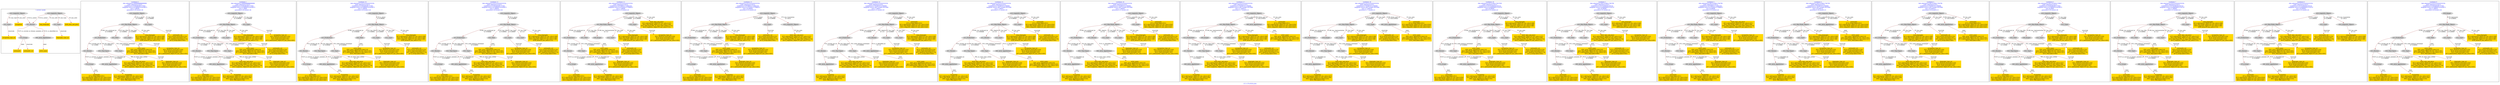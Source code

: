 digraph n0 {
fontcolor="blue"
remincross="true"
label="s11-s-19-artists.json"
subgraph cluster_0 {
label="1-correct model"
n2[style="filled",color="white",fillcolor="lightgray",label="E21_Person1"];
n3[style="filled",color="white",fillcolor="lightgray",label="E74_Group1"];
n4[style="filled",color="white",fillcolor="lightgray",label="E82_Actor_Appellation1"];
n5[style="filled",color="white",fillcolor="lightgray",label="E33_Linguistic_Object1"];
n6[style="filled",color="white",fillcolor="lightgray",label="E55_Type1"];
n7[shape="plaintext",style="filled",fillcolor="gold",label="birth_data_and_place"];
n8[shape="plaintext",style="filled",fillcolor="gold",label="long_biography"];
n9[style="filled",color="white",fillcolor="lightgray",label="E33_Linguistic_Object2"];
n10[style="filled",color="white",fillcolor="lightgray",label="E55_Type2"];
n11[shape="plaintext",style="filled",fillcolor="gold",label="occupation"];
n12[shape="plaintext",style="filled",fillcolor="gold",label="biography_type_uri"];
n13[shape="plaintext",style="filled",fillcolor="gold",label="occupation_type_uri"];
n14[shape="plaintext",style="filled",fillcolor="gold",label="nationality_uri"];
n15[shape="plaintext",style="filled",fillcolor="gold",label="nationality"];
n16[shape="plaintext",style="filled",fillcolor="gold",label="artist_name"];
}
subgraph cluster_1 {
label="candidate 0\nlink coherence:0.8888888888888888\nnode coherence:0.9375\nconfidence:0.3104548599737063\nmapping score:0.41598495332456875\ncost:17.99938\n-precision:0.28-recall:0.36"
n18[style="filled",color="white",fillcolor="lightgray",label="E12_Production1"];
n19[style="filled",color="white",fillcolor="lightgray",label="E21_Person1"];
n20[style="filled",color="white",fillcolor="lightgray",label="E52_Time-Span2"];
n21[style="filled",color="white",fillcolor="lightgray",label="E55_Type1"];
n22[style="filled",color="white",fillcolor="lightgray",label="E74_Group1"];
n23[style="filled",color="white",fillcolor="lightgray",label="E82_Actor_Appellation1"];
n24[style="filled",color="white",fillcolor="lightgray",label="E22_Man-Made_Object1"];
n25[style="filled",color="white",fillcolor="lightgray",label="E35_Title1"];
n26[style="filled",color="white",fillcolor="lightgray",label="E55_Type2"];
n27[style="filled",color="white",fillcolor="lightgray",label="E33_Linguistic_Object1"];
n28[style="filled",color="white",fillcolor="lightgray",label="E55_Type3"];
n29[shape="plaintext",style="filled",fillcolor="gold",label="biography_type_uri\n[E57_Material,classLink,0.354]\n[E74_Group,classLink,0.352]\n[E55_Type,classLink,0.291]\n[E73_Information_Object,P3_has_note,0.003]"];
n30[shape="plaintext",style="filled",fillcolor="gold",label="nationality_uri\n[E74_Group,classLink,0.574]\n[E55_Type,classLink,0.207]\n[E57_Material,classLink,0.174]\n[E74_Group,label,0.045]"];
n31[shape="plaintext",style="filled",fillcolor="gold",label="long_biography\n[E73_Information_Object,P3_has_note,0.349]\n[E22_Man-Made_Object,P3_has_note,0.348]\n[E33_Linguistic_Object,P3_has_note,0.188]\n[E39_Actor,P3_has_note,0.115]"];
n32[shape="plaintext",style="filled",fillcolor="gold",label="nationality\n[E74_Group,label,0.851]\n[E73_Information_Object,P3_has_note,0.054]\n[E22_Man-Made_Object,P3_has_note,0.053]\n[E33_Linguistic_Object,P3_has_note,0.042]"];
n33[shape="plaintext",style="filled",fillcolor="gold",label="birth_data_and_place\n[E73_Information_Object,P3_has_note,0.337]\n[E22_Man-Made_Object,P3_has_note,0.336]\n[E52_Time-Span,P82_at_some_time_within,0.174]\n[E33_Linguistic_Object,P3_has_note,0.152]"];
n34[shape="plaintext",style="filled",fillcolor="gold",label="occupation\n[E73_Information_Object,P3_has_note,0.307]\n[E22_Man-Made_Object,P3_has_note,0.304]\n[E82_Actor_Appellation,label,0.255]\n[E35_Title,label,0.134]"];
n35[shape="plaintext",style="filled",fillcolor="gold",label="artist_name\n[E82_Actor_Appellation,label,0.6]\n[E22_Man-Made_Object,P3_has_note,0.167]\n[E73_Information_Object,P3_has_note,0.167]\n[E35_Title,label,0.065]"];
n36[shape="plaintext",style="filled",fillcolor="gold",label="occupation_type_uri\n[E57_Material,classLink,0.354]\n[E74_Group,classLink,0.352]\n[E55_Type,classLink,0.291]\n[E73_Information_Object,P3_has_note,0.003]"];
}
subgraph cluster_2 {
label="candidate 1\nlink coherence:0.8888888888888888\nnode coherence:0.9375\nconfidence:0.3104548599737063\nmapping score:0.41598495332456875\ncost:17.9994\n-precision:0.28-recall:0.36"
n38[style="filled",color="white",fillcolor="lightgray",label="E12_Production1"];
n39[style="filled",color="white",fillcolor="lightgray",label="E21_Person1"];
n40[style="filled",color="white",fillcolor="lightgray",label="E52_Time-Span2"];
n41[style="filled",color="white",fillcolor="lightgray",label="E55_Type1"];
n42[style="filled",color="white",fillcolor="lightgray",label="E74_Group1"];
n43[style="filled",color="white",fillcolor="lightgray",label="E82_Actor_Appellation1"];
n44[style="filled",color="white",fillcolor="lightgray",label="E22_Man-Made_Object1"];
n45[style="filled",color="white",fillcolor="lightgray",label="E35_Title1"];
n46[style="filled",color="white",fillcolor="lightgray",label="E55_Type3"];
n47[style="filled",color="white",fillcolor="lightgray",label="E33_Linguistic_Object2"];
n48[style="filled",color="white",fillcolor="lightgray",label="E55_Type2"];
n49[shape="plaintext",style="filled",fillcolor="gold",label="biography_type_uri\n[E57_Material,classLink,0.354]\n[E74_Group,classLink,0.352]\n[E55_Type,classLink,0.291]\n[E73_Information_Object,P3_has_note,0.003]"];
n50[shape="plaintext",style="filled",fillcolor="gold",label="nationality_uri\n[E74_Group,classLink,0.574]\n[E55_Type,classLink,0.207]\n[E57_Material,classLink,0.174]\n[E74_Group,label,0.045]"];
n51[shape="plaintext",style="filled",fillcolor="gold",label="long_biography\n[E73_Information_Object,P3_has_note,0.349]\n[E22_Man-Made_Object,P3_has_note,0.348]\n[E33_Linguistic_Object,P3_has_note,0.188]\n[E39_Actor,P3_has_note,0.115]"];
n52[shape="plaintext",style="filled",fillcolor="gold",label="nationality\n[E74_Group,label,0.851]\n[E73_Information_Object,P3_has_note,0.054]\n[E22_Man-Made_Object,P3_has_note,0.053]\n[E33_Linguistic_Object,P3_has_note,0.042]"];
n53[shape="plaintext",style="filled",fillcolor="gold",label="birth_data_and_place\n[E73_Information_Object,P3_has_note,0.337]\n[E22_Man-Made_Object,P3_has_note,0.336]\n[E52_Time-Span,P82_at_some_time_within,0.174]\n[E33_Linguistic_Object,P3_has_note,0.152]"];
n54[shape="plaintext",style="filled",fillcolor="gold",label="occupation\n[E73_Information_Object,P3_has_note,0.307]\n[E22_Man-Made_Object,P3_has_note,0.304]\n[E82_Actor_Appellation,label,0.255]\n[E35_Title,label,0.134]"];
n55[shape="plaintext",style="filled",fillcolor="gold",label="artist_name\n[E82_Actor_Appellation,label,0.6]\n[E22_Man-Made_Object,P3_has_note,0.167]\n[E73_Information_Object,P3_has_note,0.167]\n[E35_Title,label,0.065]"];
n56[shape="plaintext",style="filled",fillcolor="gold",label="occupation_type_uri\n[E57_Material,classLink,0.354]\n[E74_Group,classLink,0.352]\n[E55_Type,classLink,0.291]\n[E73_Information_Object,P3_has_note,0.003]"];
}
subgraph cluster_3 {
label="candidate 10\nlink coherence:0.8333333333333334\nnode coherence:0.9375\nconfidence:0.3104548599737063\nmapping score:0.41598495332456875\ncost:17.99938\n-precision:0.28-recall:0.36"
n58[style="filled",color="white",fillcolor="lightgray",label="E12_Production1"];
n59[style="filled",color="white",fillcolor="lightgray",label="E21_Person1"];
n60[style="filled",color="white",fillcolor="lightgray",label="E52_Time-Span2"];
n61[style="filled",color="white",fillcolor="lightgray",label="E55_Type1"];
n62[style="filled",color="white",fillcolor="lightgray",label="E74_Group1"];
n63[style="filled",color="white",fillcolor="lightgray",label="E82_Actor_Appellation1"];
n64[style="filled",color="white",fillcolor="lightgray",label="E22_Man-Made_Object1"];
n65[style="filled",color="white",fillcolor="lightgray",label="E35_Title1"];
n66[style="filled",color="white",fillcolor="lightgray",label="E55_Type2"];
n67[style="filled",color="white",fillcolor="lightgray",label="E55_Type3"];
n68[style="filled",color="white",fillcolor="lightgray",label="E33_Linguistic_Object2"];
n69[shape="plaintext",style="filled",fillcolor="gold",label="biography_type_uri\n[E57_Material,classLink,0.354]\n[E74_Group,classLink,0.352]\n[E55_Type,classLink,0.291]\n[E73_Information_Object,P3_has_note,0.003]"];
n70[shape="plaintext",style="filled",fillcolor="gold",label="nationality_uri\n[E74_Group,classLink,0.574]\n[E55_Type,classLink,0.207]\n[E57_Material,classLink,0.174]\n[E74_Group,label,0.045]"];
n71[shape="plaintext",style="filled",fillcolor="gold",label="long_biography\n[E73_Information_Object,P3_has_note,0.349]\n[E22_Man-Made_Object,P3_has_note,0.348]\n[E33_Linguistic_Object,P3_has_note,0.188]\n[E39_Actor,P3_has_note,0.115]"];
n72[shape="plaintext",style="filled",fillcolor="gold",label="nationality\n[E74_Group,label,0.851]\n[E73_Information_Object,P3_has_note,0.054]\n[E22_Man-Made_Object,P3_has_note,0.053]\n[E33_Linguistic_Object,P3_has_note,0.042]"];
n73[shape="plaintext",style="filled",fillcolor="gold",label="birth_data_and_place\n[E73_Information_Object,P3_has_note,0.337]\n[E22_Man-Made_Object,P3_has_note,0.336]\n[E52_Time-Span,P82_at_some_time_within,0.174]\n[E33_Linguistic_Object,P3_has_note,0.152]"];
n74[shape="plaintext",style="filled",fillcolor="gold",label="occupation\n[E73_Information_Object,P3_has_note,0.307]\n[E22_Man-Made_Object,P3_has_note,0.304]\n[E82_Actor_Appellation,label,0.255]\n[E35_Title,label,0.134]"];
n75[shape="plaintext",style="filled",fillcolor="gold",label="artist_name\n[E82_Actor_Appellation,label,0.6]\n[E22_Man-Made_Object,P3_has_note,0.167]\n[E73_Information_Object,P3_has_note,0.167]\n[E35_Title,label,0.065]"];
n76[shape="plaintext",style="filled",fillcolor="gold",label="occupation_type_uri\n[E57_Material,classLink,0.354]\n[E74_Group,classLink,0.352]\n[E55_Type,classLink,0.291]\n[E73_Information_Object,P3_has_note,0.003]"];
}
subgraph cluster_4 {
label="candidate 11\nlink coherence:0.8333333333333334\nnode coherence:0.9375\nconfidence:0.3104548599737063\nmapping score:0.41598495332456875\ncost:17.99939\n-precision:0.28-recall:0.36"
n78[style="filled",color="white",fillcolor="lightgray",label="E12_Production1"];
n79[style="filled",color="white",fillcolor="lightgray",label="E21_Person1"];
n80[style="filled",color="white",fillcolor="lightgray",label="E52_Time-Span2"];
n81[style="filled",color="white",fillcolor="lightgray",label="E55_Type1"];
n82[style="filled",color="white",fillcolor="lightgray",label="E74_Group1"];
n83[style="filled",color="white",fillcolor="lightgray",label="E82_Actor_Appellation1"];
n84[style="filled",color="white",fillcolor="lightgray",label="E22_Man-Made_Object1"];
n85[style="filled",color="white",fillcolor="lightgray",label="E35_Title1"];
n86[style="filled",color="white",fillcolor="lightgray",label="E55_Type2"];
n87[style="filled",color="white",fillcolor="lightgray",label="E55_Type3"];
n88[style="filled",color="white",fillcolor="lightgray",label="E33_Linguistic_Object1"];
n89[shape="plaintext",style="filled",fillcolor="gold",label="biography_type_uri\n[E57_Material,classLink,0.354]\n[E74_Group,classLink,0.352]\n[E55_Type,classLink,0.291]\n[E73_Information_Object,P3_has_note,0.003]"];
n90[shape="plaintext",style="filled",fillcolor="gold",label="nationality_uri\n[E74_Group,classLink,0.574]\n[E55_Type,classLink,0.207]\n[E57_Material,classLink,0.174]\n[E74_Group,label,0.045]"];
n91[shape="plaintext",style="filled",fillcolor="gold",label="long_biography\n[E73_Information_Object,P3_has_note,0.349]\n[E22_Man-Made_Object,P3_has_note,0.348]\n[E33_Linguistic_Object,P3_has_note,0.188]\n[E39_Actor,P3_has_note,0.115]"];
n92[shape="plaintext",style="filled",fillcolor="gold",label="nationality\n[E74_Group,label,0.851]\n[E73_Information_Object,P3_has_note,0.054]\n[E22_Man-Made_Object,P3_has_note,0.053]\n[E33_Linguistic_Object,P3_has_note,0.042]"];
n93[shape="plaintext",style="filled",fillcolor="gold",label="birth_data_and_place\n[E73_Information_Object,P3_has_note,0.337]\n[E22_Man-Made_Object,P3_has_note,0.336]\n[E52_Time-Span,P82_at_some_time_within,0.174]\n[E33_Linguistic_Object,P3_has_note,0.152]"];
n94[shape="plaintext",style="filled",fillcolor="gold",label="occupation\n[E73_Information_Object,P3_has_note,0.307]\n[E22_Man-Made_Object,P3_has_note,0.304]\n[E82_Actor_Appellation,label,0.255]\n[E35_Title,label,0.134]"];
n95[shape="plaintext",style="filled",fillcolor="gold",label="artist_name\n[E82_Actor_Appellation,label,0.6]\n[E22_Man-Made_Object,P3_has_note,0.167]\n[E73_Information_Object,P3_has_note,0.167]\n[E35_Title,label,0.065]"];
n96[shape="plaintext",style="filled",fillcolor="gold",label="occupation_type_uri\n[E57_Material,classLink,0.354]\n[E74_Group,classLink,0.352]\n[E55_Type,classLink,0.291]\n[E73_Information_Object,P3_has_note,0.003]"];
}
subgraph cluster_5 {
label="candidate 12\nlink coherence:0.8333333333333334\nnode coherence:0.9375\nconfidence:0.30766931273964104\nmapping score:0.41505643757988037\ncost:17.99946\n-precision:0.33-recall:0.43"
n98[style="filled",color="white",fillcolor="lightgray",label="E12_Production1"];
n99[style="filled",color="white",fillcolor="lightgray",label="E21_Person1"];
n100[style="filled",color="white",fillcolor="lightgray",label="E55_Type1"];
n101[style="filled",color="white",fillcolor="lightgray",label="E74_Group1"];
n102[style="filled",color="white",fillcolor="lightgray",label="E82_Actor_Appellation1"];
n103[style="filled",color="white",fillcolor="lightgray",label="E22_Man-Made_Object1"];
n104[style="filled",color="white",fillcolor="lightgray",label="E35_Title1"];
n105[style="filled",color="white",fillcolor="lightgray",label="E38_Image1"];
n106[style="filled",color="white",fillcolor="lightgray",label="E55_Type3"];
n107[style="filled",color="white",fillcolor="lightgray",label="E33_Linguistic_Object2"];
n108[style="filled",color="white",fillcolor="lightgray",label="E55_Type2"];
n109[shape="plaintext",style="filled",fillcolor="gold",label="biography_type_uri\n[E57_Material,classLink,0.354]\n[E74_Group,classLink,0.352]\n[E55_Type,classLink,0.291]\n[E73_Information_Object,P3_has_note,0.003]"];
n110[shape="plaintext",style="filled",fillcolor="gold",label="nationality_uri\n[E74_Group,classLink,0.574]\n[E55_Type,classLink,0.207]\n[E57_Material,classLink,0.174]\n[E74_Group,label,0.045]"];
n111[shape="plaintext",style="filled",fillcolor="gold",label="long_biography\n[E73_Information_Object,P3_has_note,0.349]\n[E22_Man-Made_Object,P3_has_note,0.348]\n[E33_Linguistic_Object,P3_has_note,0.188]\n[E39_Actor,P3_has_note,0.115]"];
n112[shape="plaintext",style="filled",fillcolor="gold",label="birth_data_and_place\n[E73_Information_Object,P3_has_note,0.337]\n[E22_Man-Made_Object,P3_has_note,0.336]\n[E52_Time-Span,P82_at_some_time_within,0.174]\n[E33_Linguistic_Object,P3_has_note,0.152]"];
n113[shape="plaintext",style="filled",fillcolor="gold",label="nationality\n[E74_Group,label,0.851]\n[E73_Information_Object,P3_has_note,0.054]\n[E22_Man-Made_Object,P3_has_note,0.053]\n[E33_Linguistic_Object,P3_has_note,0.042]"];
n114[shape="plaintext",style="filled",fillcolor="gold",label="occupation\n[E73_Information_Object,P3_has_note,0.307]\n[E22_Man-Made_Object,P3_has_note,0.304]\n[E82_Actor_Appellation,label,0.255]\n[E35_Title,label,0.134]"];
n115[shape="plaintext",style="filled",fillcolor="gold",label="artist_name\n[E82_Actor_Appellation,label,0.6]\n[E22_Man-Made_Object,P3_has_note,0.167]\n[E73_Information_Object,P3_has_note,0.167]\n[E35_Title,label,0.065]"];
n116[shape="plaintext",style="filled",fillcolor="gold",label="occupation_type_uri\n[E57_Material,classLink,0.354]\n[E74_Group,classLink,0.352]\n[E55_Type,classLink,0.291]\n[E73_Information_Object,P3_has_note,0.003]"];
}
subgraph cluster_6 {
label="candidate 13\nlink coherence:0.8333333333333334\nnode coherence:0.9375\nconfidence:0.30766931273964104\nmapping score:0.41505643757988037\ncost:116.99944\n-precision:0.33-recall:0.43"
n118[style="filled",color="white",fillcolor="lightgray",label="E12_Production1"];
n119[style="filled",color="white",fillcolor="lightgray",label="E21_Person1"];
n120[style="filled",color="white",fillcolor="lightgray",label="E55_Type1"];
n121[style="filled",color="white",fillcolor="lightgray",label="E74_Group1"];
n122[style="filled",color="white",fillcolor="lightgray",label="E82_Actor_Appellation1"];
n123[style="filled",color="white",fillcolor="lightgray",label="E22_Man-Made_Object1"];
n124[style="filled",color="white",fillcolor="lightgray",label="E35_Title1"];
n125[style="filled",color="white",fillcolor="lightgray",label="E55_Type2"];
n126[style="filled",color="white",fillcolor="lightgray",label="E33_Linguistic_Object1"];
n127[style="filled",color="white",fillcolor="lightgray",label="E55_Type3"];
n128[style="filled",color="white",fillcolor="lightgray",label="E33_Linguistic_Object2"];
n129[shape="plaintext",style="filled",fillcolor="gold",label="biography_type_uri\n[E57_Material,classLink,0.354]\n[E74_Group,classLink,0.352]\n[E55_Type,classLink,0.291]\n[E73_Information_Object,P3_has_note,0.003]"];
n130[shape="plaintext",style="filled",fillcolor="gold",label="nationality_uri\n[E74_Group,classLink,0.574]\n[E55_Type,classLink,0.207]\n[E57_Material,classLink,0.174]\n[E74_Group,label,0.045]"];
n131[shape="plaintext",style="filled",fillcolor="gold",label="long_biography\n[E73_Information_Object,P3_has_note,0.349]\n[E22_Man-Made_Object,P3_has_note,0.348]\n[E33_Linguistic_Object,P3_has_note,0.188]\n[E39_Actor,P3_has_note,0.115]"];
n132[shape="plaintext",style="filled",fillcolor="gold",label="birth_data_and_place\n[E73_Information_Object,P3_has_note,0.337]\n[E22_Man-Made_Object,P3_has_note,0.336]\n[E52_Time-Span,P82_at_some_time_within,0.174]\n[E33_Linguistic_Object,P3_has_note,0.152]"];
n133[shape="plaintext",style="filled",fillcolor="gold",label="nationality\n[E74_Group,label,0.851]\n[E73_Information_Object,P3_has_note,0.054]\n[E22_Man-Made_Object,P3_has_note,0.053]\n[E33_Linguistic_Object,P3_has_note,0.042]"];
n134[shape="plaintext",style="filled",fillcolor="gold",label="occupation\n[E73_Information_Object,P3_has_note,0.307]\n[E22_Man-Made_Object,P3_has_note,0.304]\n[E82_Actor_Appellation,label,0.255]\n[E35_Title,label,0.134]"];
n135[shape="plaintext",style="filled",fillcolor="gold",label="artist_name\n[E82_Actor_Appellation,label,0.6]\n[E22_Man-Made_Object,P3_has_note,0.167]\n[E73_Information_Object,P3_has_note,0.167]\n[E35_Title,label,0.065]"];
n136[shape="plaintext",style="filled",fillcolor="gold",label="occupation_type_uri\n[E57_Material,classLink,0.354]\n[E74_Group,classLink,0.352]\n[E55_Type,classLink,0.291]\n[E73_Information_Object,P3_has_note,0.003]"];
}
subgraph cluster_7 {
label="candidate 14\nlink coherence:0.8333333333333334\nnode coherence:0.875\nconfidence:0.2762007073789899\nmapping score:0.38373356912632994\ncost:17.99952\n-precision:0.22-recall:0.29"
n138[style="filled",color="white",fillcolor="lightgray",label="E12_Production1"];
n139[style="filled",color="white",fillcolor="lightgray",label="E21_Person1"];
n140[style="filled",color="white",fillcolor="lightgray",label="E52_Time-Span2"];
n141[style="filled",color="white",fillcolor="lightgray",label="E55_Type1"];
n142[style="filled",color="white",fillcolor="lightgray",label="E82_Actor_Appellation1"];
n143[style="filled",color="white",fillcolor="lightgray",label="E21_Person2"];
n144[style="filled",color="white",fillcolor="lightgray",label="E82_Actor_Appellation2"];
n145[style="filled",color="white",fillcolor="lightgray",label="E22_Man-Made_Object1"];
n146[style="filled",color="white",fillcolor="lightgray",label="E55_Type2"];
n147[style="filled",color="white",fillcolor="lightgray",label="E55_Type3"];
n148[style="filled",color="white",fillcolor="lightgray",label="E33_Linguistic_Object2"];
n149[shape="plaintext",style="filled",fillcolor="gold",label="biography_type_uri\n[E57_Material,classLink,0.354]\n[E74_Group,classLink,0.352]\n[E55_Type,classLink,0.291]\n[E73_Information_Object,P3_has_note,0.003]"];
n150[shape="plaintext",style="filled",fillcolor="gold",label="nationality_uri\n[E74_Group,classLink,0.574]\n[E55_Type,classLink,0.207]\n[E57_Material,classLink,0.174]\n[E74_Group,label,0.045]"];
n151[shape="plaintext",style="filled",fillcolor="gold",label="long_biography\n[E73_Information_Object,P3_has_note,0.349]\n[E22_Man-Made_Object,P3_has_note,0.348]\n[E33_Linguistic_Object,P3_has_note,0.188]\n[E39_Actor,P3_has_note,0.115]"];
n152[shape="plaintext",style="filled",fillcolor="gold",label="nationality\n[E74_Group,label,0.851]\n[E73_Information_Object,P3_has_note,0.054]\n[E22_Man-Made_Object,P3_has_note,0.053]\n[E33_Linguistic_Object,P3_has_note,0.042]"];
n153[shape="plaintext",style="filled",fillcolor="gold",label="artist_name\n[E82_Actor_Appellation,label,0.6]\n[E22_Man-Made_Object,P3_has_note,0.167]\n[E73_Information_Object,P3_has_note,0.167]\n[E35_Title,label,0.065]"];
n154[shape="plaintext",style="filled",fillcolor="gold",label="birth_data_and_place\n[E73_Information_Object,P3_has_note,0.337]\n[E22_Man-Made_Object,P3_has_note,0.336]\n[E52_Time-Span,P82_at_some_time_within,0.174]\n[E33_Linguistic_Object,P3_has_note,0.152]"];
n155[shape="plaintext",style="filled",fillcolor="gold",label="occupation\n[E73_Information_Object,P3_has_note,0.307]\n[E22_Man-Made_Object,P3_has_note,0.304]\n[E82_Actor_Appellation,label,0.255]\n[E35_Title,label,0.134]"];
n156[shape="plaintext",style="filled",fillcolor="gold",label="occupation_type_uri\n[E57_Material,classLink,0.354]\n[E74_Group,classLink,0.352]\n[E55_Type,classLink,0.291]\n[E73_Information_Object,P3_has_note,0.003]"];
}
subgraph cluster_8 {
label="candidate 15\nlink coherence:0.8333333333333334\nnode coherence:0.875\nconfidence:0.2762007073789899\nmapping score:0.38373356912632994\ncost:17.99955\n-precision:0.22-recall:0.29"
n158[style="filled",color="white",fillcolor="lightgray",label="E12_Production1"];
n159[style="filled",color="white",fillcolor="lightgray",label="E21_Person1"];
n160[style="filled",color="white",fillcolor="lightgray",label="E52_Time-Span2"];
n161[style="filled",color="white",fillcolor="lightgray",label="E55_Type1"];
n162[style="filled",color="white",fillcolor="lightgray",label="E82_Actor_Appellation1"];
n163[style="filled",color="white",fillcolor="lightgray",label="E21_Person2"];
n164[style="filled",color="white",fillcolor="lightgray",label="E82_Actor_Appellation2"];
n165[style="filled",color="white",fillcolor="lightgray",label="E22_Man-Made_Object1"];
n166[style="filled",color="white",fillcolor="lightgray",label="E55_Type3"];
n167[style="filled",color="white",fillcolor="lightgray",label="E33_Linguistic_Object2"];
n168[style="filled",color="white",fillcolor="lightgray",label="E55_Type4"];
n169[shape="plaintext",style="filled",fillcolor="gold",label="biography_type_uri\n[E57_Material,classLink,0.354]\n[E74_Group,classLink,0.352]\n[E55_Type,classLink,0.291]\n[E73_Information_Object,P3_has_note,0.003]"];
n170[shape="plaintext",style="filled",fillcolor="gold",label="occupation_type_uri\n[E57_Material,classLink,0.354]\n[E74_Group,classLink,0.352]\n[E55_Type,classLink,0.291]\n[E73_Information_Object,P3_has_note,0.003]"];
n171[shape="plaintext",style="filled",fillcolor="gold",label="long_biography\n[E73_Information_Object,P3_has_note,0.349]\n[E22_Man-Made_Object,P3_has_note,0.348]\n[E33_Linguistic_Object,P3_has_note,0.188]\n[E39_Actor,P3_has_note,0.115]"];
n172[shape="plaintext",style="filled",fillcolor="gold",label="nationality\n[E74_Group,label,0.851]\n[E73_Information_Object,P3_has_note,0.054]\n[E22_Man-Made_Object,P3_has_note,0.053]\n[E33_Linguistic_Object,P3_has_note,0.042]"];
n173[shape="plaintext",style="filled",fillcolor="gold",label="artist_name\n[E82_Actor_Appellation,label,0.6]\n[E22_Man-Made_Object,P3_has_note,0.167]\n[E73_Information_Object,P3_has_note,0.167]\n[E35_Title,label,0.065]"];
n174[shape="plaintext",style="filled",fillcolor="gold",label="birth_data_and_place\n[E73_Information_Object,P3_has_note,0.337]\n[E22_Man-Made_Object,P3_has_note,0.336]\n[E52_Time-Span,P82_at_some_time_within,0.174]\n[E33_Linguistic_Object,P3_has_note,0.152]"];
n175[shape="plaintext",style="filled",fillcolor="gold",label="occupation\n[E73_Information_Object,P3_has_note,0.307]\n[E22_Man-Made_Object,P3_has_note,0.304]\n[E82_Actor_Appellation,label,0.255]\n[E35_Title,label,0.134]"];
n176[shape="plaintext",style="filled",fillcolor="gold",label="nationality_uri\n[E74_Group,classLink,0.574]\n[E55_Type,classLink,0.207]\n[E57_Material,classLink,0.174]\n[E74_Group,label,0.045]"];
}
subgraph cluster_9 {
label="candidate 16\nlink coherence:0.8333333333333334\nnode coherence:0.875\nconfidence:0.2762007073789899\nmapping score:0.38373356912632994\ncost:17.99959\n-precision:0.22-recall:0.29"
n178[style="filled",color="white",fillcolor="lightgray",label="E12_Production1"];
n179[style="filled",color="white",fillcolor="lightgray",label="E21_Person1"];
n180[style="filled",color="white",fillcolor="lightgray",label="E52_Time-Span2"];
n181[style="filled",color="white",fillcolor="lightgray",label="E82_Actor_Appellation1"];
n182[style="filled",color="white",fillcolor="lightgray",label="E21_Person2"];
n183[style="filled",color="white",fillcolor="lightgray",label="E82_Actor_Appellation2"];
n184[style="filled",color="white",fillcolor="lightgray",label="E22_Man-Made_Object1"];
n185[style="filled",color="white",fillcolor="lightgray",label="E55_Type2"];
n186[style="filled",color="white",fillcolor="lightgray",label="E55_Type3"];
n187[style="filled",color="white",fillcolor="lightgray",label="E33_Linguistic_Object2"];
n188[style="filled",color="white",fillcolor="lightgray",label="E55_Type4"];
n189[shape="plaintext",style="filled",fillcolor="gold",label="occupation_type_uri\n[E57_Material,classLink,0.354]\n[E74_Group,classLink,0.352]\n[E55_Type,classLink,0.291]\n[E73_Information_Object,P3_has_note,0.003]"];
n190[shape="plaintext",style="filled",fillcolor="gold",label="long_biography\n[E73_Information_Object,P3_has_note,0.349]\n[E22_Man-Made_Object,P3_has_note,0.348]\n[E33_Linguistic_Object,P3_has_note,0.188]\n[E39_Actor,P3_has_note,0.115]"];
n191[shape="plaintext",style="filled",fillcolor="gold",label="nationality\n[E74_Group,label,0.851]\n[E73_Information_Object,P3_has_note,0.054]\n[E22_Man-Made_Object,P3_has_note,0.053]\n[E33_Linguistic_Object,P3_has_note,0.042]"];
n192[shape="plaintext",style="filled",fillcolor="gold",label="artist_name\n[E82_Actor_Appellation,label,0.6]\n[E22_Man-Made_Object,P3_has_note,0.167]\n[E73_Information_Object,P3_has_note,0.167]\n[E35_Title,label,0.065]"];
n193[shape="plaintext",style="filled",fillcolor="gold",label="birth_data_and_place\n[E73_Information_Object,P3_has_note,0.337]\n[E22_Man-Made_Object,P3_has_note,0.336]\n[E52_Time-Span,P82_at_some_time_within,0.174]\n[E33_Linguistic_Object,P3_has_note,0.152]"];
n194[shape="plaintext",style="filled",fillcolor="gold",label="occupation\n[E73_Information_Object,P3_has_note,0.307]\n[E22_Man-Made_Object,P3_has_note,0.304]\n[E82_Actor_Appellation,label,0.255]\n[E35_Title,label,0.134]"];
n195[shape="plaintext",style="filled",fillcolor="gold",label="nationality_uri\n[E74_Group,classLink,0.574]\n[E55_Type,classLink,0.207]\n[E57_Material,classLink,0.174]\n[E74_Group,label,0.045]"];
n196[shape="plaintext",style="filled",fillcolor="gold",label="biography_type_uri\n[E57_Material,classLink,0.354]\n[E74_Group,classLink,0.352]\n[E55_Type,classLink,0.291]\n[E73_Information_Object,P3_has_note,0.003]"];
}
subgraph cluster_10 {
label="candidate 17\nlink coherence:0.8333333333333334\nnode coherence:0.875\nconfidence:0.2762007073789899\nmapping score:0.38373356912632994\ncost:117.009522\n-precision:0.17-recall:0.21"
n198[style="filled",color="white",fillcolor="lightgray",label="E12_Production1"];
n199[style="filled",color="white",fillcolor="lightgray",label="E21_Person1"];
n200[style="filled",color="white",fillcolor="lightgray",label="E52_Time-Span2"];
n201[style="filled",color="white",fillcolor="lightgray",label="E55_Type1"];
n202[style="filled",color="white",fillcolor="lightgray",label="E82_Actor_Appellation1"];
n203[style="filled",color="white",fillcolor="lightgray",label="E22_Man-Made_Object1"];
n204[style="filled",color="white",fillcolor="lightgray",label="E38_Image1"];
n205[style="filled",color="white",fillcolor="lightgray",label="E55_Type2"];
n206[style="filled",color="white",fillcolor="lightgray",label="E55_Type3"];
n207[style="filled",color="white",fillcolor="lightgray",label="E33_Linguistic_Object2"];
n208[style="filled",color="white",fillcolor="lightgray",label="E82_Actor_Appellation2"];
n209[shape="plaintext",style="filled",fillcolor="gold",label="biography_type_uri\n[E57_Material,classLink,0.354]\n[E74_Group,classLink,0.352]\n[E55_Type,classLink,0.291]\n[E73_Information_Object,P3_has_note,0.003]"];
n210[shape="plaintext",style="filled",fillcolor="gold",label="nationality_uri\n[E74_Group,classLink,0.574]\n[E55_Type,classLink,0.207]\n[E57_Material,classLink,0.174]\n[E74_Group,label,0.045]"];
n211[shape="plaintext",style="filled",fillcolor="gold",label="long_biography\n[E73_Information_Object,P3_has_note,0.349]\n[E22_Man-Made_Object,P3_has_note,0.348]\n[E33_Linguistic_Object,P3_has_note,0.188]\n[E39_Actor,P3_has_note,0.115]"];
n212[shape="plaintext",style="filled",fillcolor="gold",label="nationality\n[E74_Group,label,0.851]\n[E73_Information_Object,P3_has_note,0.054]\n[E22_Man-Made_Object,P3_has_note,0.053]\n[E33_Linguistic_Object,P3_has_note,0.042]"];
n213[shape="plaintext",style="filled",fillcolor="gold",label="artist_name\n[E82_Actor_Appellation,label,0.6]\n[E22_Man-Made_Object,P3_has_note,0.167]\n[E73_Information_Object,P3_has_note,0.167]\n[E35_Title,label,0.065]"];
n214[shape="plaintext",style="filled",fillcolor="gold",label="birth_data_and_place\n[E73_Information_Object,P3_has_note,0.337]\n[E22_Man-Made_Object,P3_has_note,0.336]\n[E52_Time-Span,P82_at_some_time_within,0.174]\n[E33_Linguistic_Object,P3_has_note,0.152]"];
n215[shape="plaintext",style="filled",fillcolor="gold",label="occupation\n[E73_Information_Object,P3_has_note,0.307]\n[E22_Man-Made_Object,P3_has_note,0.304]\n[E82_Actor_Appellation,label,0.255]\n[E35_Title,label,0.134]"];
n216[shape="plaintext",style="filled",fillcolor="gold",label="occupation_type_uri\n[E57_Material,classLink,0.354]\n[E74_Group,classLink,0.352]\n[E55_Type,classLink,0.291]\n[E73_Information_Object,P3_has_note,0.003]"];
}
subgraph cluster_11 {
label="candidate 18\nlink coherence:0.8333333333333334\nnode coherence:0.875\nconfidence:0.2762007073789899\nmapping score:0.38373356912632994\ncost:117.009552\n-precision:0.17-recall:0.21"
n218[style="filled",color="white",fillcolor="lightgray",label="E12_Production1"];
n219[style="filled",color="white",fillcolor="lightgray",label="E21_Person1"];
n220[style="filled",color="white",fillcolor="lightgray",label="E52_Time-Span2"];
n221[style="filled",color="white",fillcolor="lightgray",label="E55_Type1"];
n222[style="filled",color="white",fillcolor="lightgray",label="E82_Actor_Appellation1"];
n223[style="filled",color="white",fillcolor="lightgray",label="E22_Man-Made_Object1"];
n224[style="filled",color="white",fillcolor="lightgray",label="E38_Image1"];
n225[style="filled",color="white",fillcolor="lightgray",label="E55_Type3"];
n226[style="filled",color="white",fillcolor="lightgray",label="E33_Linguistic_Object2"];
n227[style="filled",color="white",fillcolor="lightgray",label="E55_Type4"];
n228[style="filled",color="white",fillcolor="lightgray",label="E82_Actor_Appellation2"];
n229[shape="plaintext",style="filled",fillcolor="gold",label="biography_type_uri\n[E57_Material,classLink,0.354]\n[E74_Group,classLink,0.352]\n[E55_Type,classLink,0.291]\n[E73_Information_Object,P3_has_note,0.003]"];
n230[shape="plaintext",style="filled",fillcolor="gold",label="occupation_type_uri\n[E57_Material,classLink,0.354]\n[E74_Group,classLink,0.352]\n[E55_Type,classLink,0.291]\n[E73_Information_Object,P3_has_note,0.003]"];
n231[shape="plaintext",style="filled",fillcolor="gold",label="long_biography\n[E73_Information_Object,P3_has_note,0.349]\n[E22_Man-Made_Object,P3_has_note,0.348]\n[E33_Linguistic_Object,P3_has_note,0.188]\n[E39_Actor,P3_has_note,0.115]"];
n232[shape="plaintext",style="filled",fillcolor="gold",label="nationality\n[E74_Group,label,0.851]\n[E73_Information_Object,P3_has_note,0.054]\n[E22_Man-Made_Object,P3_has_note,0.053]\n[E33_Linguistic_Object,P3_has_note,0.042]"];
n233[shape="plaintext",style="filled",fillcolor="gold",label="artist_name\n[E82_Actor_Appellation,label,0.6]\n[E22_Man-Made_Object,P3_has_note,0.167]\n[E73_Information_Object,P3_has_note,0.167]\n[E35_Title,label,0.065]"];
n234[shape="plaintext",style="filled",fillcolor="gold",label="birth_data_and_place\n[E73_Information_Object,P3_has_note,0.337]\n[E22_Man-Made_Object,P3_has_note,0.336]\n[E52_Time-Span,P82_at_some_time_within,0.174]\n[E33_Linguistic_Object,P3_has_note,0.152]"];
n235[shape="plaintext",style="filled",fillcolor="gold",label="occupation\n[E73_Information_Object,P3_has_note,0.307]\n[E22_Man-Made_Object,P3_has_note,0.304]\n[E82_Actor_Appellation,label,0.255]\n[E35_Title,label,0.134]"];
n236[shape="plaintext",style="filled",fillcolor="gold",label="nationality_uri\n[E74_Group,classLink,0.574]\n[E55_Type,classLink,0.207]\n[E57_Material,classLink,0.174]\n[E74_Group,label,0.045]"];
}
subgraph cluster_12 {
label="candidate 19\nlink coherence:0.8235294117647058\nnode coherence:0.9375\nconfidence:0.31074199264556224\nmapping score:0.41608066421518747\ncost:16.99944\n-precision:0.35-recall:0.43"
n238[style="filled",color="white",fillcolor="lightgray",label="E12_Production1"];
n239[style="filled",color="white",fillcolor="lightgray",label="E21_Person1"];
n240[style="filled",color="white",fillcolor="lightgray",label="E55_Type1"];
n241[style="filled",color="white",fillcolor="lightgray",label="E74_Group1"];
n242[style="filled",color="white",fillcolor="lightgray",label="E82_Actor_Appellation1"];
n243[style="filled",color="white",fillcolor="lightgray",label="E22_Man-Made_Object1"];
n244[style="filled",color="white",fillcolor="lightgray",label="E35_Title1"];
n245[style="filled",color="white",fillcolor="lightgray",label="E55_Type2"];
n246[style="filled",color="white",fillcolor="lightgray",label="E55_Type3"];
n247[style="filled",color="white",fillcolor="lightgray",label="E33_Linguistic_Object2"];
n248[shape="plaintext",style="filled",fillcolor="gold",label="biography_type_uri\n[E57_Material,classLink,0.354]\n[E74_Group,classLink,0.352]\n[E55_Type,classLink,0.291]\n[E73_Information_Object,P3_has_note,0.003]"];
n249[shape="plaintext",style="filled",fillcolor="gold",label="nationality_uri\n[E74_Group,classLink,0.574]\n[E55_Type,classLink,0.207]\n[E57_Material,classLink,0.174]\n[E74_Group,label,0.045]"];
n250[shape="plaintext",style="filled",fillcolor="gold",label="long_biography\n[E73_Information_Object,P3_has_note,0.349]\n[E22_Man-Made_Object,P3_has_note,0.348]\n[E33_Linguistic_Object,P3_has_note,0.188]\n[E39_Actor,P3_has_note,0.115]"];
n251[shape="plaintext",style="filled",fillcolor="gold",label="birth_data_and_place\n[E73_Information_Object,P3_has_note,0.337]\n[E22_Man-Made_Object,P3_has_note,0.336]\n[E52_Time-Span,P82_at_some_time_within,0.174]\n[E33_Linguistic_Object,P3_has_note,0.152]"];
n252[shape="plaintext",style="filled",fillcolor="gold",label="nationality\n[E74_Group,label,0.851]\n[E73_Information_Object,P3_has_note,0.054]\n[E22_Man-Made_Object,P3_has_note,0.053]\n[E33_Linguistic_Object,P3_has_note,0.042]"];
n253[shape="plaintext",style="filled",fillcolor="gold",label="occupation\n[E73_Information_Object,P3_has_note,0.307]\n[E22_Man-Made_Object,P3_has_note,0.304]\n[E82_Actor_Appellation,label,0.255]\n[E35_Title,label,0.134]"];
n254[shape="plaintext",style="filled",fillcolor="gold",label="artist_name\n[E82_Actor_Appellation,label,0.6]\n[E22_Man-Made_Object,P3_has_note,0.167]\n[E73_Information_Object,P3_has_note,0.167]\n[E35_Title,label,0.065]"];
n255[shape="plaintext",style="filled",fillcolor="gold",label="occupation_type_uri\n[E57_Material,classLink,0.354]\n[E74_Group,classLink,0.352]\n[E55_Type,classLink,0.291]\n[E73_Information_Object,P3_has_note,0.003]"];
}
subgraph cluster_13 {
label="candidate 2\nlink coherence:0.8823529411764706\nnode coherence:0.9375\nconfidence:0.31074199264556224\nmapping score:0.41608066421518747\ncost:16.99946\n-precision:0.35-recall:0.43"
n257[style="filled",color="white",fillcolor="lightgray",label="E12_Production1"];
n258[style="filled",color="white",fillcolor="lightgray",label="E21_Person1"];
n259[style="filled",color="white",fillcolor="lightgray",label="E55_Type1"];
n260[style="filled",color="white",fillcolor="lightgray",label="E74_Group1"];
n261[style="filled",color="white",fillcolor="lightgray",label="E82_Actor_Appellation1"];
n262[style="filled",color="white",fillcolor="lightgray",label="E22_Man-Made_Object1"];
n263[style="filled",color="white",fillcolor="lightgray",label="E35_Title1"];
n264[style="filled",color="white",fillcolor="lightgray",label="E55_Type3"];
n265[style="filled",color="white",fillcolor="lightgray",label="E33_Linguistic_Object2"];
n266[style="filled",color="white",fillcolor="lightgray",label="E55_Type2"];
n267[shape="plaintext",style="filled",fillcolor="gold",label="biography_type_uri\n[E57_Material,classLink,0.354]\n[E74_Group,classLink,0.352]\n[E55_Type,classLink,0.291]\n[E73_Information_Object,P3_has_note,0.003]"];
n268[shape="plaintext",style="filled",fillcolor="gold",label="nationality_uri\n[E74_Group,classLink,0.574]\n[E55_Type,classLink,0.207]\n[E57_Material,classLink,0.174]\n[E74_Group,label,0.045]"];
n269[shape="plaintext",style="filled",fillcolor="gold",label="long_biography\n[E73_Information_Object,P3_has_note,0.349]\n[E22_Man-Made_Object,P3_has_note,0.348]\n[E33_Linguistic_Object,P3_has_note,0.188]\n[E39_Actor,P3_has_note,0.115]"];
n270[shape="plaintext",style="filled",fillcolor="gold",label="birth_data_and_place\n[E73_Information_Object,P3_has_note,0.337]\n[E22_Man-Made_Object,P3_has_note,0.336]\n[E52_Time-Span,P82_at_some_time_within,0.174]\n[E33_Linguistic_Object,P3_has_note,0.152]"];
n271[shape="plaintext",style="filled",fillcolor="gold",label="nationality\n[E74_Group,label,0.851]\n[E73_Information_Object,P3_has_note,0.054]\n[E22_Man-Made_Object,P3_has_note,0.053]\n[E33_Linguistic_Object,P3_has_note,0.042]"];
n272[shape="plaintext",style="filled",fillcolor="gold",label="occupation\n[E73_Information_Object,P3_has_note,0.307]\n[E22_Man-Made_Object,P3_has_note,0.304]\n[E82_Actor_Appellation,label,0.255]\n[E35_Title,label,0.134]"];
n273[shape="plaintext",style="filled",fillcolor="gold",label="artist_name\n[E82_Actor_Appellation,label,0.6]\n[E22_Man-Made_Object,P3_has_note,0.167]\n[E73_Information_Object,P3_has_note,0.167]\n[E35_Title,label,0.065]"];
n274[shape="plaintext",style="filled",fillcolor="gold",label="occupation_type_uri\n[E57_Material,classLink,0.354]\n[E74_Group,classLink,0.352]\n[E55_Type,classLink,0.291]\n[E73_Information_Object,P3_has_note,0.003]"];
}
subgraph cluster_14 {
label="candidate 3\nlink coherence:0.8823529411764706\nnode coherence:0.9375\nconfidence:0.30766931273964104\nmapping score:0.41505643757988037\ncost:16.99946\n-precision:0.35-recall:0.43"
n276[style="filled",color="white",fillcolor="lightgray",label="E12_Production1"];
n277[style="filled",color="white",fillcolor="lightgray",label="E21_Person1"];
n278[style="filled",color="white",fillcolor="lightgray",label="E55_Type1"];
n279[style="filled",color="white",fillcolor="lightgray",label="E74_Group1"];
n280[style="filled",color="white",fillcolor="lightgray",label="E82_Actor_Appellation1"];
n281[style="filled",color="white",fillcolor="lightgray",label="E22_Man-Made_Object1"];
n282[style="filled",color="white",fillcolor="lightgray",label="E35_Title1"];
n283[style="filled",color="white",fillcolor="lightgray",label="E55_Type3"];
n284[style="filled",color="white",fillcolor="lightgray",label="E33_Linguistic_Object2"];
n285[style="filled",color="white",fillcolor="lightgray",label="E55_Type2"];
n286[shape="plaintext",style="filled",fillcolor="gold",label="biography_type_uri\n[E57_Material,classLink,0.354]\n[E74_Group,classLink,0.352]\n[E55_Type,classLink,0.291]\n[E73_Information_Object,P3_has_note,0.003]"];
n287[shape="plaintext",style="filled",fillcolor="gold",label="nationality_uri\n[E74_Group,classLink,0.574]\n[E55_Type,classLink,0.207]\n[E57_Material,classLink,0.174]\n[E74_Group,label,0.045]"];
n288[shape="plaintext",style="filled",fillcolor="gold",label="long_biography\n[E73_Information_Object,P3_has_note,0.349]\n[E22_Man-Made_Object,P3_has_note,0.348]\n[E33_Linguistic_Object,P3_has_note,0.188]\n[E39_Actor,P3_has_note,0.115]"];
n289[shape="plaintext",style="filled",fillcolor="gold",label="birth_data_and_place\n[E73_Information_Object,P3_has_note,0.337]\n[E22_Man-Made_Object,P3_has_note,0.336]\n[E52_Time-Span,P82_at_some_time_within,0.174]\n[E33_Linguistic_Object,P3_has_note,0.152]"];
n290[shape="plaintext",style="filled",fillcolor="gold",label="nationality\n[E74_Group,label,0.851]\n[E73_Information_Object,P3_has_note,0.054]\n[E22_Man-Made_Object,P3_has_note,0.053]\n[E33_Linguistic_Object,P3_has_note,0.042]"];
n291[shape="plaintext",style="filled",fillcolor="gold",label="occupation\n[E73_Information_Object,P3_has_note,0.307]\n[E22_Man-Made_Object,P3_has_note,0.304]\n[E82_Actor_Appellation,label,0.255]\n[E35_Title,label,0.134]"];
n292[shape="plaintext",style="filled",fillcolor="gold",label="artist_name\n[E82_Actor_Appellation,label,0.6]\n[E22_Man-Made_Object,P3_has_note,0.167]\n[E73_Information_Object,P3_has_note,0.167]\n[E35_Title,label,0.065]"];
n293[shape="plaintext",style="filled",fillcolor="gold",label="occupation_type_uri\n[E57_Material,classLink,0.354]\n[E74_Group,classLink,0.352]\n[E55_Type,classLink,0.291]\n[E73_Information_Object,P3_has_note,0.003]"];
}
subgraph cluster_15 {
label="candidate 4\nlink coherence:0.8823529411764706\nnode coherence:0.875\nconfidence:0.2762007073789899\nmapping score:0.38373356912632994\ncost:116.009522\n-precision:0.18-recall:0.21"
n295[style="filled",color="white",fillcolor="lightgray",label="E12_Production1"];
n296[style="filled",color="white",fillcolor="lightgray",label="E21_Person1"];
n297[style="filled",color="white",fillcolor="lightgray",label="E52_Time-Span2"];
n298[style="filled",color="white",fillcolor="lightgray",label="E55_Type1"];
n299[style="filled",color="white",fillcolor="lightgray",label="E82_Actor_Appellation1"];
n300[style="filled",color="white",fillcolor="lightgray",label="E22_Man-Made_Object1"];
n301[style="filled",color="white",fillcolor="lightgray",label="E55_Type2"];
n302[style="filled",color="white",fillcolor="lightgray",label="E55_Type3"];
n303[style="filled",color="white",fillcolor="lightgray",label="E33_Linguistic_Object2"];
n304[style="filled",color="white",fillcolor="lightgray",label="E82_Actor_Appellation2"];
n305[shape="plaintext",style="filled",fillcolor="gold",label="biography_type_uri\n[E57_Material,classLink,0.354]\n[E74_Group,classLink,0.352]\n[E55_Type,classLink,0.291]\n[E73_Information_Object,P3_has_note,0.003]"];
n306[shape="plaintext",style="filled",fillcolor="gold",label="nationality_uri\n[E74_Group,classLink,0.574]\n[E55_Type,classLink,0.207]\n[E57_Material,classLink,0.174]\n[E74_Group,label,0.045]"];
n307[shape="plaintext",style="filled",fillcolor="gold",label="long_biography\n[E73_Information_Object,P3_has_note,0.349]\n[E22_Man-Made_Object,P3_has_note,0.348]\n[E33_Linguistic_Object,P3_has_note,0.188]\n[E39_Actor,P3_has_note,0.115]"];
n308[shape="plaintext",style="filled",fillcolor="gold",label="nationality\n[E74_Group,label,0.851]\n[E73_Information_Object,P3_has_note,0.054]\n[E22_Man-Made_Object,P3_has_note,0.053]\n[E33_Linguistic_Object,P3_has_note,0.042]"];
n309[shape="plaintext",style="filled",fillcolor="gold",label="artist_name\n[E82_Actor_Appellation,label,0.6]\n[E22_Man-Made_Object,P3_has_note,0.167]\n[E73_Information_Object,P3_has_note,0.167]\n[E35_Title,label,0.065]"];
n310[shape="plaintext",style="filled",fillcolor="gold",label="birth_data_and_place\n[E73_Information_Object,P3_has_note,0.337]\n[E22_Man-Made_Object,P3_has_note,0.336]\n[E52_Time-Span,P82_at_some_time_within,0.174]\n[E33_Linguistic_Object,P3_has_note,0.152]"];
n311[shape="plaintext",style="filled",fillcolor="gold",label="occupation\n[E73_Information_Object,P3_has_note,0.307]\n[E22_Man-Made_Object,P3_has_note,0.304]\n[E82_Actor_Appellation,label,0.255]\n[E35_Title,label,0.134]"];
n312[shape="plaintext",style="filled",fillcolor="gold",label="occupation_type_uri\n[E57_Material,classLink,0.354]\n[E74_Group,classLink,0.352]\n[E55_Type,classLink,0.291]\n[E73_Information_Object,P3_has_note,0.003]"];
}
subgraph cluster_16 {
label="candidate 5\nlink coherence:0.8823529411764706\nnode coherence:0.875\nconfidence:0.2762007073789899\nmapping score:0.38373356912632994\ncost:116.009552\n-precision:0.18-recall:0.21"
n314[style="filled",color="white",fillcolor="lightgray",label="E12_Production1"];
n315[style="filled",color="white",fillcolor="lightgray",label="E21_Person1"];
n316[style="filled",color="white",fillcolor="lightgray",label="E52_Time-Span2"];
n317[style="filled",color="white",fillcolor="lightgray",label="E55_Type1"];
n318[style="filled",color="white",fillcolor="lightgray",label="E82_Actor_Appellation1"];
n319[style="filled",color="white",fillcolor="lightgray",label="E22_Man-Made_Object1"];
n320[style="filled",color="white",fillcolor="lightgray",label="E55_Type3"];
n321[style="filled",color="white",fillcolor="lightgray",label="E33_Linguistic_Object2"];
n322[style="filled",color="white",fillcolor="lightgray",label="E55_Type4"];
n323[style="filled",color="white",fillcolor="lightgray",label="E82_Actor_Appellation2"];
n324[shape="plaintext",style="filled",fillcolor="gold",label="biography_type_uri\n[E57_Material,classLink,0.354]\n[E74_Group,classLink,0.352]\n[E55_Type,classLink,0.291]\n[E73_Information_Object,P3_has_note,0.003]"];
n325[shape="plaintext",style="filled",fillcolor="gold",label="occupation_type_uri\n[E57_Material,classLink,0.354]\n[E74_Group,classLink,0.352]\n[E55_Type,classLink,0.291]\n[E73_Information_Object,P3_has_note,0.003]"];
n326[shape="plaintext",style="filled",fillcolor="gold",label="long_biography\n[E73_Information_Object,P3_has_note,0.349]\n[E22_Man-Made_Object,P3_has_note,0.348]\n[E33_Linguistic_Object,P3_has_note,0.188]\n[E39_Actor,P3_has_note,0.115]"];
n327[shape="plaintext",style="filled",fillcolor="gold",label="nationality\n[E74_Group,label,0.851]\n[E73_Information_Object,P3_has_note,0.054]\n[E22_Man-Made_Object,P3_has_note,0.053]\n[E33_Linguistic_Object,P3_has_note,0.042]"];
n328[shape="plaintext",style="filled",fillcolor="gold",label="artist_name\n[E82_Actor_Appellation,label,0.6]\n[E22_Man-Made_Object,P3_has_note,0.167]\n[E73_Information_Object,P3_has_note,0.167]\n[E35_Title,label,0.065]"];
n329[shape="plaintext",style="filled",fillcolor="gold",label="birth_data_and_place\n[E73_Information_Object,P3_has_note,0.337]\n[E22_Man-Made_Object,P3_has_note,0.336]\n[E52_Time-Span,P82_at_some_time_within,0.174]\n[E33_Linguistic_Object,P3_has_note,0.152]"];
n330[shape="plaintext",style="filled",fillcolor="gold",label="occupation\n[E73_Information_Object,P3_has_note,0.307]\n[E22_Man-Made_Object,P3_has_note,0.304]\n[E82_Actor_Appellation,label,0.255]\n[E35_Title,label,0.134]"];
n331[shape="plaintext",style="filled",fillcolor="gold",label="nationality_uri\n[E74_Group,classLink,0.574]\n[E55_Type,classLink,0.207]\n[E57_Material,classLink,0.174]\n[E74_Group,label,0.045]"];
}
subgraph cluster_17 {
label="candidate 6\nlink coherence:0.8421052631578947\nnode coherence:0.9375\nconfidence:0.3104548599737063\nmapping score:0.41598495332456875\ncost:18.9994\n-precision:0.26-recall:0.36"
n333[style="filled",color="white",fillcolor="lightgray",label="E12_Production1"];
n334[style="filled",color="white",fillcolor="lightgray",label="E21_Person1"];
n335[style="filled",color="white",fillcolor="lightgray",label="E52_Time-Span2"];
n336[style="filled",color="white",fillcolor="lightgray",label="E55_Type1"];
n337[style="filled",color="white",fillcolor="lightgray",label="E74_Group1"];
n338[style="filled",color="white",fillcolor="lightgray",label="E82_Actor_Appellation1"];
n339[style="filled",color="white",fillcolor="lightgray",label="E22_Man-Made_Object1"];
n340[style="filled",color="white",fillcolor="lightgray",label="E35_Title1"];
n341[style="filled",color="white",fillcolor="lightgray",label="E38_Image1"];
n342[style="filled",color="white",fillcolor="lightgray",label="E55_Type3"];
n343[style="filled",color="white",fillcolor="lightgray",label="E33_Linguistic_Object2"];
n344[style="filled",color="white",fillcolor="lightgray",label="E55_Type2"];
n345[shape="plaintext",style="filled",fillcolor="gold",label="biography_type_uri\n[E57_Material,classLink,0.354]\n[E74_Group,classLink,0.352]\n[E55_Type,classLink,0.291]\n[E73_Information_Object,P3_has_note,0.003]"];
n346[shape="plaintext",style="filled",fillcolor="gold",label="nationality_uri\n[E74_Group,classLink,0.574]\n[E55_Type,classLink,0.207]\n[E57_Material,classLink,0.174]\n[E74_Group,label,0.045]"];
n347[shape="plaintext",style="filled",fillcolor="gold",label="long_biography\n[E73_Information_Object,P3_has_note,0.349]\n[E22_Man-Made_Object,P3_has_note,0.348]\n[E33_Linguistic_Object,P3_has_note,0.188]\n[E39_Actor,P3_has_note,0.115]"];
n348[shape="plaintext",style="filled",fillcolor="gold",label="nationality\n[E74_Group,label,0.851]\n[E73_Information_Object,P3_has_note,0.054]\n[E22_Man-Made_Object,P3_has_note,0.053]\n[E33_Linguistic_Object,P3_has_note,0.042]"];
n349[shape="plaintext",style="filled",fillcolor="gold",label="birth_data_and_place\n[E73_Information_Object,P3_has_note,0.337]\n[E22_Man-Made_Object,P3_has_note,0.336]\n[E52_Time-Span,P82_at_some_time_within,0.174]\n[E33_Linguistic_Object,P3_has_note,0.152]"];
n350[shape="plaintext",style="filled",fillcolor="gold",label="occupation\n[E73_Information_Object,P3_has_note,0.307]\n[E22_Man-Made_Object,P3_has_note,0.304]\n[E82_Actor_Appellation,label,0.255]\n[E35_Title,label,0.134]"];
n351[shape="plaintext",style="filled",fillcolor="gold",label="artist_name\n[E82_Actor_Appellation,label,0.6]\n[E22_Man-Made_Object,P3_has_note,0.167]\n[E73_Information_Object,P3_has_note,0.167]\n[E35_Title,label,0.065]"];
n352[shape="plaintext",style="filled",fillcolor="gold",label="occupation_type_uri\n[E57_Material,classLink,0.354]\n[E74_Group,classLink,0.352]\n[E55_Type,classLink,0.291]\n[E73_Information_Object,P3_has_note,0.003]"];
}
subgraph cluster_18 {
label="candidate 7\nlink coherence:0.8333333333333334\nnode coherence:0.9375\nconfidence:0.31074199264556224\nmapping score:0.41608066421518747\ncost:17.99946\n-precision:0.33-recall:0.43"
n354[style="filled",color="white",fillcolor="lightgray",label="E12_Production1"];
n355[style="filled",color="white",fillcolor="lightgray",label="E21_Person1"];
n356[style="filled",color="white",fillcolor="lightgray",label="E55_Type1"];
n357[style="filled",color="white",fillcolor="lightgray",label="E74_Group1"];
n358[style="filled",color="white",fillcolor="lightgray",label="E82_Actor_Appellation1"];
n359[style="filled",color="white",fillcolor="lightgray",label="E22_Man-Made_Object1"];
n360[style="filled",color="white",fillcolor="lightgray",label="E35_Title1"];
n361[style="filled",color="white",fillcolor="lightgray",label="E38_Image1"];
n362[style="filled",color="white",fillcolor="lightgray",label="E55_Type3"];
n363[style="filled",color="white",fillcolor="lightgray",label="E33_Linguistic_Object2"];
n364[style="filled",color="white",fillcolor="lightgray",label="E55_Type2"];
n365[shape="plaintext",style="filled",fillcolor="gold",label="biography_type_uri\n[E57_Material,classLink,0.354]\n[E74_Group,classLink,0.352]\n[E55_Type,classLink,0.291]\n[E73_Information_Object,P3_has_note,0.003]"];
n366[shape="plaintext",style="filled",fillcolor="gold",label="nationality_uri\n[E74_Group,classLink,0.574]\n[E55_Type,classLink,0.207]\n[E57_Material,classLink,0.174]\n[E74_Group,label,0.045]"];
n367[shape="plaintext",style="filled",fillcolor="gold",label="long_biography\n[E73_Information_Object,P3_has_note,0.349]\n[E22_Man-Made_Object,P3_has_note,0.348]\n[E33_Linguistic_Object,P3_has_note,0.188]\n[E39_Actor,P3_has_note,0.115]"];
n368[shape="plaintext",style="filled",fillcolor="gold",label="birth_data_and_place\n[E73_Information_Object,P3_has_note,0.337]\n[E22_Man-Made_Object,P3_has_note,0.336]\n[E52_Time-Span,P82_at_some_time_within,0.174]\n[E33_Linguistic_Object,P3_has_note,0.152]"];
n369[shape="plaintext",style="filled",fillcolor="gold",label="nationality\n[E74_Group,label,0.851]\n[E73_Information_Object,P3_has_note,0.054]\n[E22_Man-Made_Object,P3_has_note,0.053]\n[E33_Linguistic_Object,P3_has_note,0.042]"];
n370[shape="plaintext",style="filled",fillcolor="gold",label="occupation\n[E73_Information_Object,P3_has_note,0.307]\n[E22_Man-Made_Object,P3_has_note,0.304]\n[E82_Actor_Appellation,label,0.255]\n[E35_Title,label,0.134]"];
n371[shape="plaintext",style="filled",fillcolor="gold",label="artist_name\n[E82_Actor_Appellation,label,0.6]\n[E22_Man-Made_Object,P3_has_note,0.167]\n[E73_Information_Object,P3_has_note,0.167]\n[E35_Title,label,0.065]"];
n372[shape="plaintext",style="filled",fillcolor="gold",label="occupation_type_uri\n[E57_Material,classLink,0.354]\n[E74_Group,classLink,0.352]\n[E55_Type,classLink,0.291]\n[E73_Information_Object,P3_has_note,0.003]"];
}
subgraph cluster_19 {
label="candidate 8\nlink coherence:0.8333333333333334\nnode coherence:0.9375\nconfidence:0.31074199264556224\nmapping score:0.41608066421518747\ncost:116.99944\n-precision:0.33-recall:0.43"
n374[style="filled",color="white",fillcolor="lightgray",label="E12_Production1"];
n375[style="filled",color="white",fillcolor="lightgray",label="E21_Person1"];
n376[style="filled",color="white",fillcolor="lightgray",label="E55_Type1"];
n377[style="filled",color="white",fillcolor="lightgray",label="E74_Group1"];
n378[style="filled",color="white",fillcolor="lightgray",label="E82_Actor_Appellation1"];
n379[style="filled",color="white",fillcolor="lightgray",label="E22_Man-Made_Object1"];
n380[style="filled",color="white",fillcolor="lightgray",label="E35_Title1"];
n381[style="filled",color="white",fillcolor="lightgray",label="E55_Type2"];
n382[style="filled",color="white",fillcolor="lightgray",label="E33_Linguistic_Object1"];
n383[style="filled",color="white",fillcolor="lightgray",label="E55_Type3"];
n384[style="filled",color="white",fillcolor="lightgray",label="E33_Linguistic_Object2"];
n385[shape="plaintext",style="filled",fillcolor="gold",label="biography_type_uri\n[E57_Material,classLink,0.354]\n[E74_Group,classLink,0.352]\n[E55_Type,classLink,0.291]\n[E73_Information_Object,P3_has_note,0.003]"];
n386[shape="plaintext",style="filled",fillcolor="gold",label="nationality_uri\n[E74_Group,classLink,0.574]\n[E55_Type,classLink,0.207]\n[E57_Material,classLink,0.174]\n[E74_Group,label,0.045]"];
n387[shape="plaintext",style="filled",fillcolor="gold",label="long_biography\n[E73_Information_Object,P3_has_note,0.349]\n[E22_Man-Made_Object,P3_has_note,0.348]\n[E33_Linguistic_Object,P3_has_note,0.188]\n[E39_Actor,P3_has_note,0.115]"];
n388[shape="plaintext",style="filled",fillcolor="gold",label="birth_data_and_place\n[E73_Information_Object,P3_has_note,0.337]\n[E22_Man-Made_Object,P3_has_note,0.336]\n[E52_Time-Span,P82_at_some_time_within,0.174]\n[E33_Linguistic_Object,P3_has_note,0.152]"];
n389[shape="plaintext",style="filled",fillcolor="gold",label="nationality\n[E74_Group,label,0.851]\n[E73_Information_Object,P3_has_note,0.054]\n[E22_Man-Made_Object,P3_has_note,0.053]\n[E33_Linguistic_Object,P3_has_note,0.042]"];
n390[shape="plaintext",style="filled",fillcolor="gold",label="occupation\n[E73_Information_Object,P3_has_note,0.307]\n[E22_Man-Made_Object,P3_has_note,0.304]\n[E82_Actor_Appellation,label,0.255]\n[E35_Title,label,0.134]"];
n391[shape="plaintext",style="filled",fillcolor="gold",label="artist_name\n[E82_Actor_Appellation,label,0.6]\n[E22_Man-Made_Object,P3_has_note,0.167]\n[E73_Information_Object,P3_has_note,0.167]\n[E35_Title,label,0.065]"];
n392[shape="plaintext",style="filled",fillcolor="gold",label="occupation_type_uri\n[E57_Material,classLink,0.354]\n[E74_Group,classLink,0.352]\n[E55_Type,classLink,0.291]\n[E73_Information_Object,P3_has_note,0.003]"];
}
subgraph cluster_20 {
label="candidate 9\nlink coherence:0.8333333333333334\nnode coherence:0.9375\nconfidence:0.3104548599737063\nmapping score:0.41598495332456875\ncost:17.99933\n-precision:0.28-recall:0.36"
n394[style="filled",color="white",fillcolor="lightgray",label="E12_Production1"];
n395[style="filled",color="white",fillcolor="lightgray",label="E21_Person1"];
n396[style="filled",color="white",fillcolor="lightgray",label="E52_Time-Span2"];
n397[style="filled",color="white",fillcolor="lightgray",label="E55_Type1"];
n398[style="filled",color="white",fillcolor="lightgray",label="E74_Group1"];
n399[style="filled",color="white",fillcolor="lightgray",label="E82_Actor_Appellation1"];
n400[style="filled",color="white",fillcolor="lightgray",label="E22_Man-Made_Object1"];
n401[style="filled",color="white",fillcolor="lightgray",label="E35_Title1"];
n402[style="filled",color="white",fillcolor="lightgray",label="E55_Type2"];
n403[style="filled",color="white",fillcolor="lightgray",label="E55_Type3"];
n404[style="filled",color="white",fillcolor="lightgray",label="E38_Image1"];
n405[shape="plaintext",style="filled",fillcolor="gold",label="biography_type_uri\n[E57_Material,classLink,0.354]\n[E74_Group,classLink,0.352]\n[E55_Type,classLink,0.291]\n[E73_Information_Object,P3_has_note,0.003]"];
n406[shape="plaintext",style="filled",fillcolor="gold",label="nationality_uri\n[E74_Group,classLink,0.574]\n[E55_Type,classLink,0.207]\n[E57_Material,classLink,0.174]\n[E74_Group,label,0.045]"];
n407[shape="plaintext",style="filled",fillcolor="gold",label="long_biography\n[E73_Information_Object,P3_has_note,0.349]\n[E22_Man-Made_Object,P3_has_note,0.348]\n[E33_Linguistic_Object,P3_has_note,0.188]\n[E39_Actor,P3_has_note,0.115]"];
n408[shape="plaintext",style="filled",fillcolor="gold",label="nationality\n[E74_Group,label,0.851]\n[E73_Information_Object,P3_has_note,0.054]\n[E22_Man-Made_Object,P3_has_note,0.053]\n[E33_Linguistic_Object,P3_has_note,0.042]"];
n409[shape="plaintext",style="filled",fillcolor="gold",label="birth_data_and_place\n[E73_Information_Object,P3_has_note,0.337]\n[E22_Man-Made_Object,P3_has_note,0.336]\n[E52_Time-Span,P82_at_some_time_within,0.174]\n[E33_Linguistic_Object,P3_has_note,0.152]"];
n410[shape="plaintext",style="filled",fillcolor="gold",label="occupation\n[E73_Information_Object,P3_has_note,0.307]\n[E22_Man-Made_Object,P3_has_note,0.304]\n[E82_Actor_Appellation,label,0.255]\n[E35_Title,label,0.134]"];
n411[shape="plaintext",style="filled",fillcolor="gold",label="artist_name\n[E82_Actor_Appellation,label,0.6]\n[E22_Man-Made_Object,P3_has_note,0.167]\n[E73_Information_Object,P3_has_note,0.167]\n[E35_Title,label,0.065]"];
n412[shape="plaintext",style="filled",fillcolor="gold",label="occupation_type_uri\n[E57_Material,classLink,0.354]\n[E74_Group,classLink,0.352]\n[E55_Type,classLink,0.291]\n[E73_Information_Object,P3_has_note,0.003]"];
}
n2 -> n3[color="brown",fontcolor="black",label="P107i_is_current_or_former_member_of"]
n2 -> n4[color="brown",fontcolor="black",label="P131_is_identified_by"]
n5 -> n2[color="brown",fontcolor="black",label="P129_is_about"]
n5 -> n6[color="brown",fontcolor="black",label="P2_has_type"]
n5 -> n7[color="brown",fontcolor="black",label="P3_has_note"]
n5 -> n8[color="brown",fontcolor="black",label="P3_has_note"]
n9 -> n2[color="brown",fontcolor="black",label="P129_is_about"]
n9 -> n10[color="brown",fontcolor="black",label="P2_has_type"]
n9 -> n11[color="brown",fontcolor="black",label="P3_has_note"]
n6 -> n12[color="brown",fontcolor="black",label="classLink"]
n10 -> n13[color="brown",fontcolor="black",label="classLink"]
n3 -> n14[color="brown",fontcolor="black",label="classLink"]
n3 -> n15[color="brown",fontcolor="black",label="label"]
n4 -> n16[color="brown",fontcolor="black",label="label"]
n18 -> n19[color="brown",fontcolor="black",label="P14_carried_out_by\nw=0.9999"]
n18 -> n20[color="brown",fontcolor="black",label="P4_has_time-span\nw=0.99994"]
n18 -> n21[color="brown",fontcolor="black",label="P32_used_general_technique\nw=0.99993"]
n19 -> n22[color="brown",fontcolor="black",label="P107i_is_current_or_former_member_of\nw=0.99995"]
n19 -> n23[color="brown",fontcolor="black",label="P131_is_identified_by\nw=0.99991"]
n24 -> n18[color="brown",fontcolor="black",label="P108i_was_produced_by\nw=0.99989"]
n24 -> n25[color="brown",fontcolor="black",label="P102_has_title\nw=0.99991"]
n24 -> n26[color="brown",fontcolor="black",label="P2_has_type\nw=0.99997"]
n27 -> n24[color="brown",fontcolor="black",label="P129_is_about\nw=0.99999"]
n27 -> n28[color="brown",fontcolor="black",label="P2_has_type\nw=0.99999"]
n21 -> n29[color="brown",fontcolor="black",label="classLink\nw=1.0"]
n28 -> n30[color="brown",fontcolor="black",label="classLink\nw=1.0"]
n24 -> n31[color="brown",fontcolor="black",label="P3_has_note\nw=1.0"]
n22 -> n32[color="brown",fontcolor="black",label="label\nw=1.0"]
n20 -> n33[color="brown",fontcolor="black",label="P82_at_some_time_within\nw=1.0"]
n23 -> n34[color="brown",fontcolor="black",label="label\nw=1.0"]
n25 -> n35[color="brown",fontcolor="black",label="label\nw=1.0"]
n26 -> n36[color="brown",fontcolor="black",label="classLink\nw=1.0"]
n38 -> n39[color="brown",fontcolor="black",label="P14_carried_out_by\nw=0.9999"]
n38 -> n40[color="brown",fontcolor="black",label="P4_has_time-span\nw=0.99994"]
n38 -> n41[color="brown",fontcolor="black",label="P32_used_general_technique\nw=0.99993"]
n39 -> n42[color="brown",fontcolor="black",label="P107i_is_current_or_former_member_of\nw=0.99995"]
n39 -> n43[color="brown",fontcolor="black",label="P131_is_identified_by\nw=0.99991"]
n44 -> n38[color="brown",fontcolor="black",label="P108i_was_produced_by\nw=0.99989"]
n44 -> n45[color="brown",fontcolor="black",label="P102_has_title\nw=0.99991"]
n44 -> n46[color="brown",fontcolor="black",label="P2_has_type\nw=1.0"]
n47 -> n44[color="brown",fontcolor="black",label="P129_is_about\nw=0.99998"]
n47 -> n48[color="brown",fontcolor="black",label="P2_has_type\nw=0.99999"]
n41 -> n49[color="brown",fontcolor="black",label="classLink\nw=1.0"]
n46 -> n50[color="brown",fontcolor="black",label="classLink\nw=1.0"]
n44 -> n51[color="brown",fontcolor="black",label="P3_has_note\nw=1.0"]
n42 -> n52[color="brown",fontcolor="black",label="label\nw=1.0"]
n40 -> n53[color="brown",fontcolor="black",label="P82_at_some_time_within\nw=1.0"]
n43 -> n54[color="brown",fontcolor="black",label="label\nw=1.0"]
n45 -> n55[color="brown",fontcolor="black",label="label\nw=1.0"]
n48 -> n56[color="brown",fontcolor="black",label="classLink\nw=1.0"]
n58 -> n59[color="brown",fontcolor="black",label="P14_carried_out_by\nw=0.9999"]
n58 -> n60[color="brown",fontcolor="black",label="P4_has_time-span\nw=0.99994"]
n58 -> n61[color="brown",fontcolor="black",label="P32_used_general_technique\nw=0.99993"]
n59 -> n62[color="brown",fontcolor="black",label="P107i_is_current_or_former_member_of\nw=0.99995"]
n59 -> n63[color="brown",fontcolor="black",label="P131_is_identified_by\nw=0.99991"]
n64 -> n58[color="brown",fontcolor="black",label="P108i_was_produced_by\nw=0.99989"]
n64 -> n65[color="brown",fontcolor="black",label="P102_has_title\nw=0.99991"]
n64 -> n66[color="brown",fontcolor="black",label="P2_has_type\nw=0.99997"]
n64 -> n67[color="brown",fontcolor="black",label="P2_has_type\nw=1.0"]
n68 -> n64[color="brown",fontcolor="black",label="P129_is_about\nw=0.99998"]
n61 -> n69[color="brown",fontcolor="black",label="classLink\nw=1.0"]
n67 -> n70[color="brown",fontcolor="black",label="classLink\nw=1.0"]
n64 -> n71[color="brown",fontcolor="black",label="P3_has_note\nw=1.0"]
n62 -> n72[color="brown",fontcolor="black",label="label\nw=1.0"]
n60 -> n73[color="brown",fontcolor="black",label="P82_at_some_time_within\nw=1.0"]
n63 -> n74[color="brown",fontcolor="black",label="label\nw=1.0"]
n65 -> n75[color="brown",fontcolor="black",label="label\nw=1.0"]
n66 -> n76[color="brown",fontcolor="black",label="classLink\nw=1.0"]
n78 -> n79[color="brown",fontcolor="black",label="P14_carried_out_by\nw=0.9999"]
n78 -> n80[color="brown",fontcolor="black",label="P4_has_time-span\nw=0.99994"]
n78 -> n81[color="brown",fontcolor="black",label="P32_used_general_technique\nw=0.99993"]
n79 -> n82[color="brown",fontcolor="black",label="P107i_is_current_or_former_member_of\nw=0.99995"]
n79 -> n83[color="brown",fontcolor="black",label="P131_is_identified_by\nw=0.99991"]
n84 -> n78[color="brown",fontcolor="black",label="P108i_was_produced_by\nw=0.99989"]
n84 -> n85[color="brown",fontcolor="black",label="P102_has_title\nw=0.99991"]
n84 -> n86[color="brown",fontcolor="black",label="P2_has_type\nw=0.99997"]
n84 -> n87[color="brown",fontcolor="black",label="P2_has_type\nw=1.0"]
n88 -> n84[color="brown",fontcolor="black",label="P129_is_about\nw=0.99999"]
n81 -> n89[color="brown",fontcolor="black",label="classLink\nw=1.0"]
n87 -> n90[color="brown",fontcolor="black",label="classLink\nw=1.0"]
n84 -> n91[color="brown",fontcolor="black",label="P3_has_note\nw=1.0"]
n82 -> n92[color="brown",fontcolor="black",label="label\nw=1.0"]
n80 -> n93[color="brown",fontcolor="black",label="P82_at_some_time_within\nw=1.0"]
n83 -> n94[color="brown",fontcolor="black",label="label\nw=1.0"]
n85 -> n95[color="brown",fontcolor="black",label="label\nw=1.0"]
n86 -> n96[color="brown",fontcolor="black",label="classLink\nw=1.0"]
n98 -> n99[color="brown",fontcolor="black",label="P14_carried_out_by\nw=0.9999"]
n98 -> n100[color="brown",fontcolor="black",label="P32_used_general_technique\nw=0.99993"]
n99 -> n101[color="brown",fontcolor="black",label="P107i_is_current_or_former_member_of\nw=0.99995"]
n99 -> n102[color="brown",fontcolor="black",label="P131_is_identified_by\nw=0.99991"]
n103 -> n98[color="brown",fontcolor="black",label="P108i_was_produced_by\nw=0.99989"]
n103 -> n104[color="brown",fontcolor="black",label="P102_has_title\nw=0.99991"]
n103 -> n105[color="brown",fontcolor="black",label="P138i_has_representation\nw=1.0"]
n103 -> n106[color="brown",fontcolor="black",label="P2_has_type\nw=1.0"]
n107 -> n103[color="brown",fontcolor="black",label="P129_is_about\nw=0.99998"]
n107 -> n108[color="brown",fontcolor="black",label="P2_has_type\nw=0.99999"]
n100 -> n109[color="brown",fontcolor="black",label="classLink\nw=1.0"]
n106 -> n110[color="brown",fontcolor="black",label="classLink\nw=1.0"]
n103 -> n111[color="brown",fontcolor="black",label="P3_has_note\nw=1.0"]
n107 -> n112[color="brown",fontcolor="black",label="P3_has_note\nw=1.0"]
n101 -> n113[color="brown",fontcolor="black",label="label\nw=1.0"]
n102 -> n114[color="brown",fontcolor="black",label="label\nw=1.0"]
n104 -> n115[color="brown",fontcolor="black",label="label\nw=1.0"]
n108 -> n116[color="brown",fontcolor="black",label="classLink\nw=1.0"]
n118 -> n119[color="brown",fontcolor="black",label="P14_carried_out_by\nw=0.9999"]
n118 -> n120[color="brown",fontcolor="black",label="P32_used_general_technique\nw=0.99993"]
n119 -> n121[color="brown",fontcolor="black",label="P107i_is_current_or_former_member_of\nw=0.99995"]
n119 -> n122[color="brown",fontcolor="black",label="P131_is_identified_by\nw=0.99991"]
n123 -> n118[color="brown",fontcolor="black",label="P108i_was_produced_by\nw=0.99989"]
n123 -> n124[color="brown",fontcolor="black",label="P102_has_title\nw=0.99991"]
n123 -> n125[color="brown",fontcolor="black",label="P2_has_type\nw=0.99997"]
n126 -> n123[color="brown",fontcolor="black",label="P129_is_about\nw=0.99999"]
n126 -> n127[color="brown",fontcolor="black",label="P2_has_type\nw=0.99999"]
n126 -> n128[color="brown",fontcolor="black",label="P73_has_translation\nw=100.0"]
n120 -> n129[color="brown",fontcolor="black",label="classLink\nw=1.0"]
n127 -> n130[color="brown",fontcolor="black",label="classLink\nw=1.0"]
n123 -> n131[color="brown",fontcolor="black",label="P3_has_note\nw=1.0"]
n128 -> n132[color="brown",fontcolor="black",label="P3_has_note\nw=1.0"]
n121 -> n133[color="brown",fontcolor="black",label="label\nw=1.0"]
n122 -> n134[color="brown",fontcolor="black",label="label\nw=1.0"]
n124 -> n135[color="brown",fontcolor="black",label="label\nw=1.0"]
n125 -> n136[color="brown",fontcolor="black",label="classLink\nw=1.0"]
n138 -> n139[color="brown",fontcolor="black",label="P14_carried_out_by\nw=0.9999"]
n138 -> n140[color="brown",fontcolor="black",label="P4_has_time-span\nw=0.99994"]
n138 -> n141[color="brown",fontcolor="black",label="P32_used_general_technique\nw=0.99993"]
n139 -> n142[color="brown",fontcolor="black",label="P131_is_identified_by\nw=0.99991"]
n143 -> n144[color="brown",fontcolor="black",label="P131_is_identified_by\nw=1.0"]
n145 -> n138[color="brown",fontcolor="black",label="P108i_was_produced_by\nw=0.99989"]
n145 -> n143[color="brown",fontcolor="black",label="P62_depicts\nw=1.0"]
n145 -> n146[color="brown",fontcolor="black",label="P2_has_type\nw=0.99997"]
n145 -> n147[color="brown",fontcolor="black",label="P2_has_type\nw=1.0"]
n148 -> n145[color="brown",fontcolor="black",label="P129_is_about\nw=0.99998"]
n141 -> n149[color="brown",fontcolor="black",label="classLink\nw=1.0"]
n147 -> n150[color="brown",fontcolor="black",label="classLink\nw=1.0"]
n145 -> n151[color="brown",fontcolor="black",label="P3_has_note\nw=1.0"]
n148 -> n152[color="brown",fontcolor="black",label="P3_has_note\nw=1.0"]
n144 -> n153[color="brown",fontcolor="black",label="label\nw=1.0"]
n140 -> n154[color="brown",fontcolor="black",label="P82_at_some_time_within\nw=1.0"]
n142 -> n155[color="brown",fontcolor="black",label="label\nw=1.0"]
n146 -> n156[color="brown",fontcolor="black",label="classLink\nw=1.0"]
n158 -> n159[color="brown",fontcolor="black",label="P14_carried_out_by\nw=0.9999"]
n158 -> n160[color="brown",fontcolor="black",label="P4_has_time-span\nw=0.99994"]
n158 -> n161[color="brown",fontcolor="black",label="P32_used_general_technique\nw=0.99993"]
n159 -> n162[color="brown",fontcolor="black",label="P131_is_identified_by\nw=0.99991"]
n163 -> n164[color="brown",fontcolor="black",label="P131_is_identified_by\nw=1.0"]
n165 -> n158[color="brown",fontcolor="black",label="P108i_was_produced_by\nw=0.99989"]
n165 -> n163[color="brown",fontcolor="black",label="P62_depicts\nw=1.0"]
n165 -> n166[color="brown",fontcolor="black",label="P2_has_type\nw=1.0"]
n167 -> n165[color="brown",fontcolor="black",label="P129_is_about\nw=0.99998"]
n167 -> n168[color="brown",fontcolor="black",label="P2_has_type\nw=1.0"]
n161 -> n169[color="brown",fontcolor="black",label="classLink\nw=1.0"]
n166 -> n170[color="brown",fontcolor="black",label="classLink\nw=1.0"]
n165 -> n171[color="brown",fontcolor="black",label="P3_has_note\nw=1.0"]
n167 -> n172[color="brown",fontcolor="black",label="P3_has_note\nw=1.0"]
n164 -> n173[color="brown",fontcolor="black",label="label\nw=1.0"]
n160 -> n174[color="brown",fontcolor="black",label="P82_at_some_time_within\nw=1.0"]
n162 -> n175[color="brown",fontcolor="black",label="label\nw=1.0"]
n168 -> n176[color="brown",fontcolor="black",label="classLink\nw=1.0"]
n178 -> n179[color="brown",fontcolor="black",label="P14_carried_out_by\nw=0.9999"]
n178 -> n180[color="brown",fontcolor="black",label="P4_has_time-span\nw=0.99994"]
n179 -> n181[color="brown",fontcolor="black",label="P131_is_identified_by\nw=0.99991"]
n182 -> n183[color="brown",fontcolor="black",label="P131_is_identified_by\nw=1.0"]
n184 -> n178[color="brown",fontcolor="black",label="P108i_was_produced_by\nw=0.99989"]
n184 -> n182[color="brown",fontcolor="black",label="P62_depicts\nw=1.0"]
n184 -> n185[color="brown",fontcolor="black",label="P2_has_type\nw=0.99997"]
n184 -> n186[color="brown",fontcolor="black",label="P2_has_type\nw=1.0"]
n187 -> n184[color="brown",fontcolor="black",label="P129_is_about\nw=0.99998"]
n187 -> n188[color="brown",fontcolor="black",label="P2_has_type\nw=1.0"]
n186 -> n189[color="brown",fontcolor="black",label="classLink\nw=1.0"]
n184 -> n190[color="brown",fontcolor="black",label="P3_has_note\nw=1.0"]
n187 -> n191[color="brown",fontcolor="black",label="P3_has_note\nw=1.0"]
n183 -> n192[color="brown",fontcolor="black",label="label\nw=1.0"]
n180 -> n193[color="brown",fontcolor="black",label="P82_at_some_time_within\nw=1.0"]
n181 -> n194[color="brown",fontcolor="black",label="label\nw=1.0"]
n188 -> n195[color="brown",fontcolor="black",label="classLink\nw=1.0"]
n185 -> n196[color="brown",fontcolor="black",label="classLink\nw=1.0"]
n198 -> n199[color="brown",fontcolor="black",label="P14_carried_out_by\nw=0.9999"]
n198 -> n200[color="brown",fontcolor="black",label="P4_has_time-span\nw=0.99994"]
n198 -> n201[color="brown",fontcolor="black",label="P32_used_general_technique\nw=0.99993"]
n199 -> n202[color="brown",fontcolor="black",label="P131_is_identified_by\nw=0.99991"]
n203 -> n198[color="brown",fontcolor="black",label="P108i_was_produced_by\nw=0.99989"]
n203 -> n204[color="brown",fontcolor="black",label="P138i_has_representation\nw=1.0"]
n203 -> n205[color="brown",fontcolor="black",label="P2_has_type\nw=0.99997"]
n203 -> n206[color="brown",fontcolor="black",label="P2_has_type\nw=1.0"]
n207 -> n203[color="brown",fontcolor="black",label="P129_is_about\nw=0.99998"]
n207 -> n208[color="brown",fontcolor="black",label="P106i_forms_part_of\nw=100.010002"]
n201 -> n209[color="brown",fontcolor="black",label="classLink\nw=1.0"]
n206 -> n210[color="brown",fontcolor="black",label="classLink\nw=1.0"]
n203 -> n211[color="brown",fontcolor="black",label="P3_has_note\nw=1.0"]
n207 -> n212[color="brown",fontcolor="black",label="P3_has_note\nw=1.0"]
n208 -> n213[color="brown",fontcolor="black",label="label\nw=1.0"]
n200 -> n214[color="brown",fontcolor="black",label="P82_at_some_time_within\nw=1.0"]
n202 -> n215[color="brown",fontcolor="black",label="label\nw=1.0"]
n205 -> n216[color="brown",fontcolor="black",label="classLink\nw=1.0"]
n218 -> n219[color="brown",fontcolor="black",label="P14_carried_out_by\nw=0.9999"]
n218 -> n220[color="brown",fontcolor="black",label="P4_has_time-span\nw=0.99994"]
n218 -> n221[color="brown",fontcolor="black",label="P32_used_general_technique\nw=0.99993"]
n219 -> n222[color="brown",fontcolor="black",label="P131_is_identified_by\nw=0.99991"]
n223 -> n218[color="brown",fontcolor="black",label="P108i_was_produced_by\nw=0.99989"]
n223 -> n224[color="brown",fontcolor="black",label="P138i_has_representation\nw=1.0"]
n223 -> n225[color="brown",fontcolor="black",label="P2_has_type\nw=1.0"]
n226 -> n223[color="brown",fontcolor="black",label="P129_is_about\nw=0.99998"]
n226 -> n227[color="brown",fontcolor="black",label="P2_has_type\nw=1.0"]
n226 -> n228[color="brown",fontcolor="black",label="P106i_forms_part_of\nw=100.010002"]
n221 -> n229[color="brown",fontcolor="black",label="classLink\nw=1.0"]
n225 -> n230[color="brown",fontcolor="black",label="classLink\nw=1.0"]
n223 -> n231[color="brown",fontcolor="black",label="P3_has_note\nw=1.0"]
n226 -> n232[color="brown",fontcolor="black",label="P3_has_note\nw=1.0"]
n228 -> n233[color="brown",fontcolor="black",label="label\nw=1.0"]
n220 -> n234[color="brown",fontcolor="black",label="P82_at_some_time_within\nw=1.0"]
n222 -> n235[color="brown",fontcolor="black",label="label\nw=1.0"]
n227 -> n236[color="brown",fontcolor="black",label="classLink\nw=1.0"]
n238 -> n239[color="brown",fontcolor="black",label="P14_carried_out_by\nw=0.9999"]
n238 -> n240[color="brown",fontcolor="black",label="P32_used_general_technique\nw=0.99993"]
n239 -> n241[color="brown",fontcolor="black",label="P107i_is_current_or_former_member_of\nw=0.99995"]
n239 -> n242[color="brown",fontcolor="black",label="P131_is_identified_by\nw=0.99991"]
n243 -> n238[color="brown",fontcolor="black",label="P108i_was_produced_by\nw=0.99989"]
n243 -> n244[color="brown",fontcolor="black",label="P102_has_title\nw=0.99991"]
n243 -> n245[color="brown",fontcolor="black",label="P2_has_type\nw=0.99997"]
n243 -> n246[color="brown",fontcolor="black",label="P2_has_type\nw=1.0"]
n247 -> n243[color="brown",fontcolor="black",label="P129_is_about\nw=0.99998"]
n240 -> n248[color="brown",fontcolor="black",label="classLink\nw=1.0"]
n246 -> n249[color="brown",fontcolor="black",label="classLink\nw=1.0"]
n247 -> n250[color="brown",fontcolor="black",label="P3_has_note\nw=1.0"]
n243 -> n251[color="brown",fontcolor="black",label="P3_has_note\nw=1.0"]
n241 -> n252[color="brown",fontcolor="black",label="label\nw=1.0"]
n242 -> n253[color="brown",fontcolor="black",label="label\nw=1.0"]
n244 -> n254[color="brown",fontcolor="black",label="label\nw=1.0"]
n245 -> n255[color="brown",fontcolor="black",label="classLink\nw=1.0"]
n257 -> n258[color="brown",fontcolor="black",label="P14_carried_out_by\nw=0.9999"]
n257 -> n259[color="brown",fontcolor="black",label="P32_used_general_technique\nw=0.99993"]
n258 -> n260[color="brown",fontcolor="black",label="P107i_is_current_or_former_member_of\nw=0.99995"]
n258 -> n261[color="brown",fontcolor="black",label="P131_is_identified_by\nw=0.99991"]
n262 -> n257[color="brown",fontcolor="black",label="P108i_was_produced_by\nw=0.99989"]
n262 -> n263[color="brown",fontcolor="black",label="P102_has_title\nw=0.99991"]
n262 -> n264[color="brown",fontcolor="black",label="P2_has_type\nw=1.0"]
n265 -> n262[color="brown",fontcolor="black",label="P129_is_about\nw=0.99998"]
n265 -> n266[color="brown",fontcolor="black",label="P2_has_type\nw=0.99999"]
n259 -> n267[color="brown",fontcolor="black",label="classLink\nw=1.0"]
n264 -> n268[color="brown",fontcolor="black",label="classLink\nw=1.0"]
n265 -> n269[color="brown",fontcolor="black",label="P3_has_note\nw=1.0"]
n262 -> n270[color="brown",fontcolor="black",label="P3_has_note\nw=1.0"]
n260 -> n271[color="brown",fontcolor="black",label="label\nw=1.0"]
n261 -> n272[color="brown",fontcolor="black",label="label\nw=1.0"]
n263 -> n273[color="brown",fontcolor="black",label="label\nw=1.0"]
n266 -> n274[color="brown",fontcolor="black",label="classLink\nw=1.0"]
n276 -> n277[color="brown",fontcolor="black",label="P14_carried_out_by\nw=0.9999"]
n276 -> n278[color="brown",fontcolor="black",label="P32_used_general_technique\nw=0.99993"]
n277 -> n279[color="brown",fontcolor="black",label="P107i_is_current_or_former_member_of\nw=0.99995"]
n277 -> n280[color="brown",fontcolor="black",label="P131_is_identified_by\nw=0.99991"]
n281 -> n276[color="brown",fontcolor="black",label="P108i_was_produced_by\nw=0.99989"]
n281 -> n282[color="brown",fontcolor="black",label="P102_has_title\nw=0.99991"]
n281 -> n283[color="brown",fontcolor="black",label="P2_has_type\nw=1.0"]
n284 -> n281[color="brown",fontcolor="black",label="P129_is_about\nw=0.99998"]
n284 -> n285[color="brown",fontcolor="black",label="P2_has_type\nw=0.99999"]
n278 -> n286[color="brown",fontcolor="black",label="classLink\nw=1.0"]
n283 -> n287[color="brown",fontcolor="black",label="classLink\nw=1.0"]
n281 -> n288[color="brown",fontcolor="black",label="P3_has_note\nw=1.0"]
n284 -> n289[color="brown",fontcolor="black",label="P3_has_note\nw=1.0"]
n279 -> n290[color="brown",fontcolor="black",label="label\nw=1.0"]
n280 -> n291[color="brown",fontcolor="black",label="label\nw=1.0"]
n282 -> n292[color="brown",fontcolor="black",label="label\nw=1.0"]
n285 -> n293[color="brown",fontcolor="black",label="classLink\nw=1.0"]
n295 -> n296[color="brown",fontcolor="black",label="P14_carried_out_by\nw=0.9999"]
n295 -> n297[color="brown",fontcolor="black",label="P4_has_time-span\nw=0.99994"]
n295 -> n298[color="brown",fontcolor="black",label="P32_used_general_technique\nw=0.99993"]
n296 -> n299[color="brown",fontcolor="black",label="P131_is_identified_by\nw=0.99991"]
n300 -> n295[color="brown",fontcolor="black",label="P108i_was_produced_by\nw=0.99989"]
n300 -> n301[color="brown",fontcolor="black",label="P2_has_type\nw=0.99997"]
n300 -> n302[color="brown",fontcolor="black",label="P2_has_type\nw=1.0"]
n303 -> n300[color="brown",fontcolor="black",label="P129_is_about\nw=0.99998"]
n303 -> n304[color="brown",fontcolor="black",label="P106i_forms_part_of\nw=100.010002"]
n298 -> n305[color="brown",fontcolor="black",label="classLink\nw=1.0"]
n302 -> n306[color="brown",fontcolor="black",label="classLink\nw=1.0"]
n300 -> n307[color="brown",fontcolor="black",label="P3_has_note\nw=1.0"]
n303 -> n308[color="brown",fontcolor="black",label="P3_has_note\nw=1.0"]
n304 -> n309[color="brown",fontcolor="black",label="label\nw=1.0"]
n297 -> n310[color="brown",fontcolor="black",label="P82_at_some_time_within\nw=1.0"]
n299 -> n311[color="brown",fontcolor="black",label="label\nw=1.0"]
n301 -> n312[color="brown",fontcolor="black",label="classLink\nw=1.0"]
n314 -> n315[color="brown",fontcolor="black",label="P14_carried_out_by\nw=0.9999"]
n314 -> n316[color="brown",fontcolor="black",label="P4_has_time-span\nw=0.99994"]
n314 -> n317[color="brown",fontcolor="black",label="P32_used_general_technique\nw=0.99993"]
n315 -> n318[color="brown",fontcolor="black",label="P131_is_identified_by\nw=0.99991"]
n319 -> n314[color="brown",fontcolor="black",label="P108i_was_produced_by\nw=0.99989"]
n319 -> n320[color="brown",fontcolor="black",label="P2_has_type\nw=1.0"]
n321 -> n319[color="brown",fontcolor="black",label="P129_is_about\nw=0.99998"]
n321 -> n322[color="brown",fontcolor="black",label="P2_has_type\nw=1.0"]
n321 -> n323[color="brown",fontcolor="black",label="P106i_forms_part_of\nw=100.010002"]
n317 -> n324[color="brown",fontcolor="black",label="classLink\nw=1.0"]
n320 -> n325[color="brown",fontcolor="black",label="classLink\nw=1.0"]
n319 -> n326[color="brown",fontcolor="black",label="P3_has_note\nw=1.0"]
n321 -> n327[color="brown",fontcolor="black",label="P3_has_note\nw=1.0"]
n323 -> n328[color="brown",fontcolor="black",label="label\nw=1.0"]
n316 -> n329[color="brown",fontcolor="black",label="P82_at_some_time_within\nw=1.0"]
n318 -> n330[color="brown",fontcolor="black",label="label\nw=1.0"]
n322 -> n331[color="brown",fontcolor="black",label="classLink\nw=1.0"]
n333 -> n334[color="brown",fontcolor="black",label="P14_carried_out_by\nw=0.9999"]
n333 -> n335[color="brown",fontcolor="black",label="P4_has_time-span\nw=0.99994"]
n333 -> n336[color="brown",fontcolor="black",label="P32_used_general_technique\nw=0.99993"]
n334 -> n337[color="brown",fontcolor="black",label="P107i_is_current_or_former_member_of\nw=0.99995"]
n334 -> n338[color="brown",fontcolor="black",label="P131_is_identified_by\nw=0.99991"]
n339 -> n333[color="brown",fontcolor="black",label="P108i_was_produced_by\nw=0.99989"]
n339 -> n340[color="brown",fontcolor="black",label="P102_has_title\nw=0.99991"]
n339 -> n341[color="brown",fontcolor="black",label="P138i_has_representation\nw=1.0"]
n339 -> n342[color="brown",fontcolor="black",label="P2_has_type\nw=1.0"]
n343 -> n339[color="brown",fontcolor="black",label="P129_is_about\nw=0.99998"]
n343 -> n344[color="brown",fontcolor="black",label="P2_has_type\nw=0.99999"]
n336 -> n345[color="brown",fontcolor="black",label="classLink\nw=1.0"]
n342 -> n346[color="brown",fontcolor="black",label="classLink\nw=1.0"]
n339 -> n347[color="brown",fontcolor="black",label="P3_has_note\nw=1.0"]
n337 -> n348[color="brown",fontcolor="black",label="label\nw=1.0"]
n335 -> n349[color="brown",fontcolor="black",label="P82_at_some_time_within\nw=1.0"]
n338 -> n350[color="brown",fontcolor="black",label="label\nw=1.0"]
n340 -> n351[color="brown",fontcolor="black",label="label\nw=1.0"]
n344 -> n352[color="brown",fontcolor="black",label="classLink\nw=1.0"]
n354 -> n355[color="brown",fontcolor="black",label="P14_carried_out_by\nw=0.9999"]
n354 -> n356[color="brown",fontcolor="black",label="P32_used_general_technique\nw=0.99993"]
n355 -> n357[color="brown",fontcolor="black",label="P107i_is_current_or_former_member_of\nw=0.99995"]
n355 -> n358[color="brown",fontcolor="black",label="P131_is_identified_by\nw=0.99991"]
n359 -> n354[color="brown",fontcolor="black",label="P108i_was_produced_by\nw=0.99989"]
n359 -> n360[color="brown",fontcolor="black",label="P102_has_title\nw=0.99991"]
n359 -> n361[color="brown",fontcolor="black",label="P138i_has_representation\nw=1.0"]
n359 -> n362[color="brown",fontcolor="black",label="P2_has_type\nw=1.0"]
n363 -> n359[color="brown",fontcolor="black",label="P129_is_about\nw=0.99998"]
n363 -> n364[color="brown",fontcolor="black",label="P2_has_type\nw=0.99999"]
n356 -> n365[color="brown",fontcolor="black",label="classLink\nw=1.0"]
n362 -> n366[color="brown",fontcolor="black",label="classLink\nw=1.0"]
n363 -> n367[color="brown",fontcolor="black",label="P3_has_note\nw=1.0"]
n359 -> n368[color="brown",fontcolor="black",label="P3_has_note\nw=1.0"]
n357 -> n369[color="brown",fontcolor="black",label="label\nw=1.0"]
n358 -> n370[color="brown",fontcolor="black",label="label\nw=1.0"]
n360 -> n371[color="brown",fontcolor="black",label="label\nw=1.0"]
n364 -> n372[color="brown",fontcolor="black",label="classLink\nw=1.0"]
n374 -> n375[color="brown",fontcolor="black",label="P14_carried_out_by\nw=0.9999"]
n374 -> n376[color="brown",fontcolor="black",label="P32_used_general_technique\nw=0.99993"]
n375 -> n377[color="brown",fontcolor="black",label="P107i_is_current_or_former_member_of\nw=0.99995"]
n375 -> n378[color="brown",fontcolor="black",label="P131_is_identified_by\nw=0.99991"]
n379 -> n374[color="brown",fontcolor="black",label="P108i_was_produced_by\nw=0.99989"]
n379 -> n380[color="brown",fontcolor="black",label="P102_has_title\nw=0.99991"]
n379 -> n381[color="brown",fontcolor="black",label="P2_has_type\nw=0.99997"]
n382 -> n379[color="brown",fontcolor="black",label="P129_is_about\nw=0.99999"]
n382 -> n383[color="brown",fontcolor="black",label="P2_has_type\nw=0.99999"]
n382 -> n384[color="brown",fontcolor="black",label="P73_has_translation\nw=100.0"]
n376 -> n385[color="brown",fontcolor="black",label="classLink\nw=1.0"]
n383 -> n386[color="brown",fontcolor="black",label="classLink\nw=1.0"]
n384 -> n387[color="brown",fontcolor="black",label="P3_has_note\nw=1.0"]
n379 -> n388[color="brown",fontcolor="black",label="P3_has_note\nw=1.0"]
n377 -> n389[color="brown",fontcolor="black",label="label\nw=1.0"]
n378 -> n390[color="brown",fontcolor="black",label="label\nw=1.0"]
n380 -> n391[color="brown",fontcolor="black",label="label\nw=1.0"]
n381 -> n392[color="brown",fontcolor="black",label="classLink\nw=1.0"]
n394 -> n395[color="brown",fontcolor="black",label="P14_carried_out_by\nw=0.9999"]
n394 -> n396[color="brown",fontcolor="black",label="P4_has_time-span\nw=0.99994"]
n394 -> n397[color="brown",fontcolor="black",label="P32_used_general_technique\nw=0.99993"]
n395 -> n398[color="brown",fontcolor="black",label="P107i_is_current_or_former_member_of\nw=0.99995"]
n395 -> n399[color="brown",fontcolor="black",label="P131_is_identified_by\nw=0.99991"]
n400 -> n394[color="brown",fontcolor="black",label="P108i_was_produced_by\nw=0.99989"]
n400 -> n401[color="brown",fontcolor="black",label="P102_has_title\nw=0.99991"]
n400 -> n402[color="brown",fontcolor="black",label="P2_has_type\nw=0.99997"]
n400 -> n403[color="brown",fontcolor="black",label="P2_has_type\nw=1.0"]
n404 -> n400[color="brown",fontcolor="black",label="P138_represents\nw=0.99993"]
n397 -> n405[color="brown",fontcolor="black",label="classLink\nw=1.0"]
n403 -> n406[color="brown",fontcolor="black",label="classLink\nw=1.0"]
n400 -> n407[color="brown",fontcolor="black",label="P3_has_note\nw=1.0"]
n398 -> n408[color="brown",fontcolor="black",label="label\nw=1.0"]
n396 -> n409[color="brown",fontcolor="black",label="P82_at_some_time_within\nw=1.0"]
n399 -> n410[color="brown",fontcolor="black",label="label\nw=1.0"]
n401 -> n411[color="brown",fontcolor="black",label="label\nw=1.0"]
n402 -> n412[color="brown",fontcolor="black",label="classLink\nw=1.0"]
}
